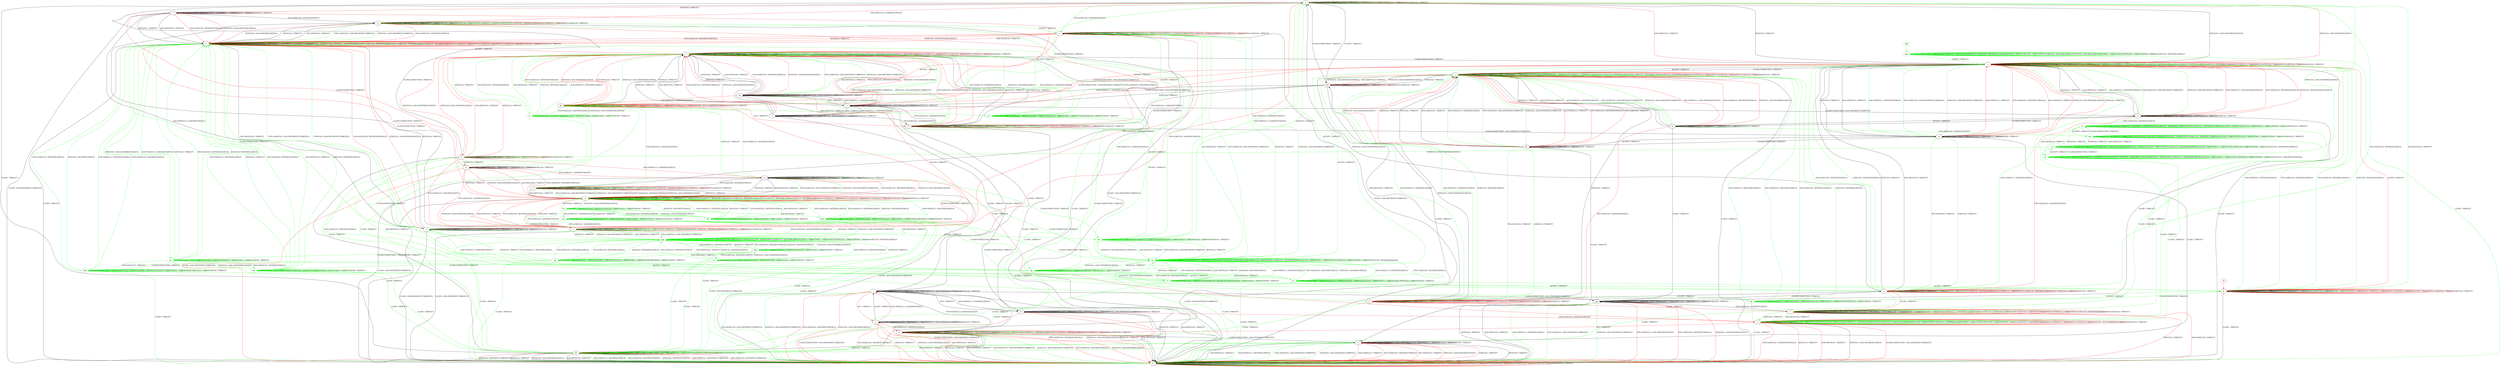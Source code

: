 digraph "" {
	graph ["Incoming time"=0.5383620262145996,
		"Outgoing time"=0.6891639232635498,
		Output="{'States': 64, 'Transitions': 957, 'Filename': '../results/tcp_rerun/TCP_Windows8_Server-TCP_FreeBSD_Server-3.dot'}",
		Reference="{'States': 39, 'Transitions': 495, 'Filename': '../subjects/tcp/TCP_Windows8_Server.dot'}",
		Solver=yices,
		Updated="{'States': 56, 'Transitions': 716, 'Filename': '../subjects/tcp/TCP_FreeBSD_Server.dot'}",
		"f-measure"=0.48575949367088606,
		precision=0.3992197659297789,
		recall=0.6202020202020202
	];
	a -> a	[key=0,
		label="CLOSECONNECTION / TIMEOUT"];
	a -> a	[key=1,
		label="LISTEN / TIMEOUT"];
	a -> a	[key=2,
		label="RCV / TIMEOUT"];
	a -> a	[key=3,
		label="SEND / TIMEOUT"];
	a -> a	[key=4,
		color=green,
		label="SYN(V,V,0) / TIMEOUT"];
	a -> a	[key=5,
		color=red,
		label="SYN+ACK(V,V,0) / TIMEOUT"];
	a -> f	[key=0,
		color=red,
		label="ACK(V,V,0) / TIMEOUT"];
	a -> g	[key=0,
		color=red,
		label="FIN+ACK(V,V,0) / ACK(NEXT,NEXT,0)"];
	a -> n	[key=0,
		color=green,
		label="FIN+ACK(V,V,0) / ACK(NEXT,NEXT,0)"];
	a -> r	[key=0,
		label="RST(V,V,0) / TIMEOUT"];
	a -> r	[key=1,
		color=red,
		label="SYN(V,V,0) / ACK+RST(ZERO,NEXT,0)"];
	a -> r	[key=2,
		color=red,
		label="ACK+RST(V,V,0) / TIMEOUT"];
	a -> x	[key=0,
		color=red,
		label="ACK+PSH(V,V,1) / ACK(NEXT,NEXT,0)"];
	a -> bb	[key=0,
		label="CLOSE / TIMEOUT"];
	a -> dd	[key=0,
		label="ACCEPT / TIMEOUT"];
	a -> ii	[key=0,
		color=green,
		label="SYN+ACK(V,V,0) / RST(NEXT,ZERO,0)"];
	a -> jj	[key=0,
		color=green,
		label="ACK+RST(V,V,0) / TIMEOUT"];
	nn	[color=green];
	a -> nn	[key=0,
		color=green,
		label="ACK+PSH(V,V,1) / ACK(NEXT,NEXT,0)"];
	a -> nn	[key=1,
		color=green,
		label="ACK(V,V,0) / TIMEOUT"];
	b -> b	[key=0,
		label="CLOSECONNECTION / TIMEOUT"];
	b -> b	[key=1,
		label="LISTEN / TIMEOUT"];
	b -> b	[key=2,
		label="RCV / TIMEOUT"];
	b -> b	[key=3,
		label="SEND / TIMEOUT"];
	b -> r	[key=0,
		label="RST(V,V,0) / TIMEOUT"];
	b -> r	[key=1,
		label="ACK+RST(V,V,0) / TIMEOUT"];
	b -> r	[key=2,
		color=green,
		label="ACK+PSH(V,V,1) / RST(NEXT,ZERO,0)"];
	b -> r	[key=3,
		color=green,
		label="SYN+ACK(V,V,0) / ACK+RST(NEXT,CURRENT,0)"];
	b -> r	[key=4,
		color=green,
		label="SYN(V,V,0) / ACK+RST(NEXT,CURRENT,0)"];
	b -> r	[key=5,
		color=red,
		label="ACK+PSH(V,V,1) / TIMEOUT"];
	b -> r	[key=6,
		color=red,
		label="SYN+ACK(V,V,0) / RST(NEXT,FRESH,0)"];
	b -> r	[key=7,
		color=red,
		label="FIN+ACK(V,V,0) / TIMEOUT"];
	b -> r	[key=8,
		color=red,
		label="SYN(V,V,0) / ACK+RST(ZERO,NEXT,0)"];
	b -> r	[key=9,
		color=red,
		label="ACK(V,V,0) / TIMEOUT"];
	b -> y	[key=0,
		label="CLOSE / TIMEOUT"];
	b -> hh	[key=0,
		label="ACCEPT / TIMEOUT"];
	b -> ii	[key=0,
		color=green,
		label="FIN+ACK(V,V,0) / TIMEOUT"];
	b -> ii	[key=1,
		color=green,
		label="ACK(V,V,0) / TIMEOUT"];
	c -> c	[key=0,
		label="ACCEPT / TIMEOUT"];
	c -> c	[key=1,
		label="LISTEN / TIMEOUT"];
	c -> c	[key=2,
		label="CLOSE / TIMEOUT"];
	c -> c	[key=3,
		color=green,
		label="CLOSECONNECTION / TIMEOUT"];
	c -> c	[key=4,
		color=green,
		label="ACK+PSH(V,V,1) / ACK(FRESH,FRESH,0)"];
	c -> c	[key=5,
		color=green,
		label="SYN+ACK(V,V,0) / ACK(FRESH,FRESH,0)"];
	c -> c	[key=6,
		color=green,
		label="RST(V,V,0) / TIMEOUT"];
	c -> c	[key=7,
		color=green,
		label="FIN+ACK(V,V,0) / ACK(FRESH,FRESH,0)"];
	c -> c	[key=8,
		color=green,
		label="RCV / TIMEOUT"];
	c -> c	[key=9,
		color=green,
		label="ACK+RST(V,V,0) / TIMEOUT"];
	c -> c	[key=10,
		color=green,
		label="SEND / TIMEOUT"];
	c -> c	[key=11,
		color=green,
		label="ACK(V,V,0) / ACK(FRESH,FRESH,0)"];
	c -> c	[key=12,
		color=red,
		label="ACK+PSH(V,V,1) / TIMEOUT"];
	c -> c	[key=13,
		color=red,
		label="FIN+ACK(V,V,0) / TIMEOUT"];
	c -> c	[key=14,
		color=red,
		label="SEND / ACK+PSH(NEXT,CURRENT,1)"];
	c -> c	[key=15,
		color=red,
		label="ACK(V,V,0) / TIMEOUT"];
	c -> d	[key=0,
		color=red,
		label="RCV / TIMEOUT"];
	c -> w	[key=0,
		label="SYN(V,V,0) / ACK+RST(ZERO,NEXT,0)"];
	c -> w	[key=1,
		color=red,
		label="CLOSECONNECTION / ACK+RST(NEXT,CURRENT,0)"];
	c -> w	[key=2,
		color=red,
		label="SYN+ACK(V,V,0) / RST(NEXT,FRESH,0)"];
	c -> w	[key=3,
		color=red,
		label="RST(V,V,0) / TIMEOUT"];
	c -> w	[key=4,
		color=red,
		label="ACK+RST(V,V,0) / TIMEOUT"];
	d -> d	[key=0,
		label="ACCEPT / TIMEOUT"];
	d -> d	[key=1,
		label="LISTEN / TIMEOUT"];
	d -> d	[key=2,
		label="RCV / TIMEOUT"];
	d -> d	[key=3,
		label="CLOSE / TIMEOUT"];
	d -> d	[key=4,
		label="SEND / ACK+PSH(NEXT,CURRENT,1)"];
	d -> d	[key=5,
		label="ACK(V,V,0) / TIMEOUT"];
	d -> d	[key=6,
		color=green,
		label="ACK+PSH(V,V,1) / ACK(NEXT,NEXT,0)"];
	d -> d	[key=7,
		color=green,
		label="FIN+ACK(V,V,0) / ACK(NEXT,NEXT,0)"];
	d -> d	[key=8,
		color=red,
		label="ACK+PSH(V,V,1) / TIMEOUT"];
	d -> d	[key=9,
		color=red,
		label="FIN+ACK(V,V,0) / TIMEOUT"];
	d -> w	[key=0,
		label="RST(V,V,0) / TIMEOUT"];
	d -> w	[key=1,
		label="ACK+RST(V,V,0) / TIMEOUT"];
	d -> w	[key=2,
		color=green,
		label="SYN+ACK(V,V,0) / ACK+RST(NEXT,CURRENT,0)"];
	d -> w	[key=3,
		color=green,
		label="SYN(V,V,0) / ACK+RST(NEXT,CURRENT,0)"];
	d -> w	[key=4,
		color=red,
		label="SYN+ACK(V,V,0) / RST(NEXT,FRESH,0)"];
	d -> w	[key=5,
		color=red,
		label="SYN(V,V,0) / ACK+RST(ZERO,NEXT,0)"];
	d -> y	[key=0,
		label="CLOSECONNECTION / ACK+FIN(NEXT,CURRENT,0)"];
	e -> e	[key=0,
		label="ACCEPT / TIMEOUT"];
	e -> e	[key=1,
		label="LISTEN / TIMEOUT"];
	e -> e	[key=2,
		label="RCV / TIMEOUT"];
	e -> e	[key=3,
		label="SEND / TIMEOUT"];
	e -> e	[key=4,
		label="ACK(V,V,0) / TIMEOUT"];
	e -> e	[key=5,
		color=green,
		label="ACK+PSH(V,V,1) / ACK(NEXT,NEXT,0)"];
	e -> e	[key=6,
		color=green,
		label="FIN+ACK(V,V,0) / ACK(NEXT,NEXT,0)"];
	e -> e	[key=7,
		color=red,
		label="ACK+PSH(V,V,1) / TIMEOUT"];
	e -> e	[key=8,
		color=red,
		label="FIN+ACK(V,V,0) / TIMEOUT"];
	e -> g	[key=0,
		label="CLOSECONNECTION / TIMEOUT"];
	e -> q	[key=0,
		color=red,
		label="SYN+ACK(V,V,0) / RST(NEXT,FRESH,0)"];
	e -> q	[key=1,
		color=red,
		label="RST(V,V,0) / TIMEOUT"];
	e -> q	[key=2,
		color=red,
		label="SYN(V,V,0) / ACK+RST(ZERO,NEXT,0)"];
	e -> q	[key=3,
		color=red,
		label="ACK+RST(V,V,0) / TIMEOUT"];
	e -> w	[key=0,
		label="CLOSE / ACK+RST(NEXT,CURRENT,0)"];
	ggg	[color=green];
	e -> ggg	[key=0,
		color=green,
		label="SYN+ACK(V,V,0) / ACK+RST(NEXT,CURRENT,0)"];
	e -> ggg	[key=1,
		color=green,
		label="RST(V,V,0) / TIMEOUT"];
	e -> ggg	[key=2,
		color=green,
		label="SYN(V,V,0) / ACK+RST(NEXT,CURRENT,0)"];
	e -> ggg	[key=3,
		color=green,
		label="ACK+RST(V,V,0) / TIMEOUT"];
	f -> f	[key=0,
		label="CLOSECONNECTION / TIMEOUT"];
	f -> f	[key=1,
		label="LISTEN / TIMEOUT"];
	f -> f	[key=2,
		label="RCV / TIMEOUT"];
	f -> f	[key=3,
		label="SEND / TIMEOUT"];
	f -> f	[key=4,
		label="ACK(V,V,0) / TIMEOUT"];
	f -> g	[key=0,
		label="FIN+ACK(V,V,0) / ACK(NEXT,NEXT,0)"];
	f -> l	[key=0,
		color=red,
		label="ACCEPT / TIMEOUT"];
	f -> v	[key=0,
		label="RST(V,V,0) / TIMEOUT"];
	f -> v	[key=1,
		label="ACK+RST(V,V,0) / TIMEOUT"];
	f -> v	[key=2,
		color=red,
		label="SYN+ACK(V,V,0) / RST(NEXT,FRESH,0)"];
	f -> v	[key=3,
		color=red,
		label="SYN(V,V,0) / ACK+RST(ZERO,NEXT,0)"];
	f -> w	[key=0,
		label="CLOSE / ACK+RST(NEXT,CURRENT,0)"];
	f -> x	[key=0,
		label="ACK+PSH(V,V,1) / ACK(NEXT,NEXT,0)"];
	g -> g	[key=0,
		label="CLOSECONNECTION / TIMEOUT"];
	g -> g	[key=1,
		label="LISTEN / TIMEOUT"];
	g -> g	[key=2,
		label="RCV / TIMEOUT"];
	g -> g	[key=3,
		label="SEND / TIMEOUT"];
	g -> g	[key=4,
		label="ACK(V,V,0) / TIMEOUT"];
	g -> g	[key=5,
		color=green,
		label="ACK+PSH(V,V,1) / ACK(NEXT,NEXT,0)"];
	g -> g	[key=6,
		color=green,
		label="FIN+ACK(V,V,0) / ACK(NEXT,NEXT,0)"];
	g -> g	[key=7,
		color=red,
		label="ACK+PSH(V,V,1) / TIMEOUT"];
	g -> g	[key=8,
		color=red,
		label="FIN+ACK(V,V,0) / TIMEOUT"];
	g -> n	[key=0,
		color=green,
		label="ACCEPT / TIMEOUT"];
	g -> v	[key=0,
		label="RST(V,V,0) / TIMEOUT"];
	g -> v	[key=1,
		label="ACK+RST(V,V,0) / TIMEOUT"];
	g -> v	[key=2,
		color=green,
		label="SYN+ACK(V,V,0) / ACK+RST(NEXT,CURRENT,0)"];
	g -> v	[key=3,
		color=green,
		label="SYN(V,V,0) / ACK+RST(NEXT,CURRENT,0)"];
	g -> v	[key=4,
		color=red,
		label="SYN+ACK(V,V,0) / RST(NEXT,FRESH,0)"];
	g -> v	[key=5,
		color=red,
		label="SYN(V,V,0) / ACK+RST(ZERO,NEXT,0)"];
	g -> w	[key=0,
		label="CLOSE / ACK+RST(NEXT,CURRENT,0)"];
	g -> ff	[key=0,
		color=red,
		label="ACCEPT / TIMEOUT"];
	h -> c	[key=0,
		color=red,
		label="FIN+ACK(V,V,0) / ACK(NEXT,NEXT,0)"];
	h -> h	[key=0,
		label="ACK+PSH(V,V,1) / ACK(NEXT,NEXT,0)"];
	h -> h	[key=1,
		label="ACCEPT / TIMEOUT"];
	h -> h	[key=2,
		label="LISTEN / TIMEOUT"];
	h -> h	[key=3,
		label="CLOSE / TIMEOUT"];
	h -> h	[key=4,
		label="SEND / ACK+PSH(NEXT,CURRENT,1)"];
	h -> h	[key=5,
		label="ACK(V,V,0) / TIMEOUT"];
	h -> i	[key=0,
		label="RCV / TIMEOUT"];
	h -> w	[key=0,
		label="RST(V,V,0) / TIMEOUT"];
	h -> w	[key=1,
		label="ACK+RST(V,V,0) / TIMEOUT"];
	h -> w	[key=2,
		color=red,
		label="CLOSECONNECTION / ACK+RST(NEXT,CURRENT,0)"];
	h -> w	[key=3,
		color=red,
		label="SYN+ACK(V,V,0) / RST(NEXT,FRESH,0)"];
	h -> w	[key=4,
		color=red,
		label="SYN(V,V,0) / ACK+RST(ZERO,NEXT,0)"];
	i -> d	[key=0,
		label="FIN+ACK(V,V,0) / ACK(NEXT,NEXT,0)"];
	i -> h	[key=0,
		label="ACK+PSH(V,V,1) / ACK(NEXT,NEXT,0)"];
	i -> i	[key=0,
		label="ACCEPT / TIMEOUT"];
	i -> i	[key=1,
		label="LISTEN / TIMEOUT"];
	i -> i	[key=2,
		label="CLOSE / TIMEOUT"];
	i -> i	[key=3,
		label="SEND / ACK+PSH(NEXT,CURRENT,1)"];
	i -> i	[key=4,
		label="ACK(V,V,0) / TIMEOUT"];
	i -> w	[key=0,
		label="RST(V,V,0) / TIMEOUT"];
	i -> w	[key=1,
		label="ACK+RST(V,V,0) / TIMEOUT"];
	i -> w	[key=2,
		color=green,
		label="SYN+ACK(V,V,0) / ACK+RST(NEXT,CURRENT,0)"];
	i -> w	[key=3,
		color=green,
		label="SYN(V,V,0) / ACK+RST(NEXT,CURRENT,0)"];
	i -> w	[key=4,
		color=red,
		label="SYN+ACK(V,V,0) / RST(NEXT,FRESH,0)"];
	i -> w	[key=5,
		color=red,
		label="SYN(V,V,0) / ACK+RST(ZERO,NEXT,0)"];
	i -> z	[key=0,
		color=red,
		label="RCV / TIMEOUT"];
	i -> gg	[key=0,
		label="CLOSECONNECTION / ACK+FIN(NEXT,CURRENT,0)"];
	j -> j	[key=0,
		label="RST(V,V,0) / TIMEOUT"];
	j -> j	[key=1,
		label="ACCEPT / TIMEOUT"];
	j -> j	[key=2,
		label="LISTEN / TIMEOUT"];
	j -> j	[key=3,
		label="RCV / TIMEOUT"];
	j -> j	[key=4,
		label="ACK+RST(V,V,0) / TIMEOUT"];
	j -> j	[key=5,
		label="SEND / TIMEOUT"];
	j -> j	[key=6,
		color=green,
		label="ACK+PSH(V,V,1) / RST(ZERO,ZERO,0)"];
	j -> j	[key=7,
		color=green,
		label="SYN+ACK(V,V,0) / RST(ZERO,ZERO,0)"];
	j -> j	[key=8,
		color=green,
		label="FIN+ACK(V,V,0) / RST(ZERO,ZERO,0)"];
	j -> j	[key=9,
		color=green,
		label="ACK(V,V,0) / RST(ZERO,ZERO,0)"];
	j -> j	[key=10,
		color=red,
		label="ACK+PSH(V,V,1) / TIMEOUT"];
	j -> j	[key=11,
		color=red,
		label="SYN+ACK(V,V,0) / TIMEOUT"];
	j -> j	[key=12,
		color=red,
		label="FIN+ACK(V,V,0) / TIMEOUT"];
	j -> j	[key=13,
		color=red,
		label="ACK(V,V,0) / TIMEOUT"];
	j -> r	[key=0,
		label="CLOSECONNECTION / TIMEOUT"];
	j -> w	[key=0,
		label="CLOSE / TIMEOUT"];
	j -> dd	[key=0,
		label="SYN(V,V,0) / ACK+SYN(FRESH,NEXT,0)"];
	k -> e	[key=0,
		color=red,
		label="FIN+ACK(V,V,0) / ACK(NEXT,NEXT,0)"];
	k -> f	[key=0,
		color=red,
		label="CLOSECONNECTION / TIMEOUT"];
	k -> k	[key=0,
		label="ACCEPT / TIMEOUT"];
	k -> k	[key=1,
		label="LISTEN / TIMEOUT"];
	k -> k	[key=2,
		label="RCV / TIMEOUT"];
	k -> k	[key=3,
		label="SEND / TIMEOUT"];
	k -> k	[key=4,
		label="ACK(V,V,0) / TIMEOUT"];
	k -> m	[key=0,
		color=red,
		label="ACK+PSH(V,V,1) / ACK(NEXT,NEXT,0)"];
	k -> q	[key=0,
		color=red,
		label="SYN+ACK(V,V,0) / RST(NEXT,FRESH,0)"];
	k -> q	[key=1,
		color=red,
		label="RST(V,V,0) / TIMEOUT"];
	k -> q	[key=2,
		color=red,
		label="SYN(V,V,0) / ACK+RST(ZERO,NEXT,0)"];
	k -> q	[key=3,
		color=red,
		label="ACK+RST(V,V,0) / TIMEOUT"];
	k -> w	[key=0,
		color=red,
		label="CLOSE / ACK+RST(NEXT,CURRENT,0)"];
	l -> i	[key=0,
		label="CLOSE / TIMEOUT"];
	l -> l	[key=0,
		label="ACCEPT / TIMEOUT"];
	l -> l	[key=1,
		label="LISTEN / TIMEOUT"];
	l -> l	[key=2,
		label="SEND / ACK+PSH(NEXT,CURRENT,1)"];
	l -> l	[key=3,
		label="ACK(V,V,0) / TIMEOUT"];
	l -> t	[key=0,
		label="RCV / TIMEOUT"];
	l -> u	[key=0,
		label="RST(V,V,0) / TIMEOUT"];
	l -> u	[key=1,
		label="ACK+RST(V,V,0) / TIMEOUT"];
	l -> u	[key=2,
		color=red,
		label="SYN+ACK(V,V,0) / RST(NEXT,FRESH,0)"];
	l -> u	[key=3,
		color=red,
		label="SYN(V,V,0) / ACK+RST(ZERO,NEXT,0)"];
	l -> aa	[key=0,
		label="ACK+PSH(V,V,1) / ACK(NEXT,NEXT,0)"];
	l -> cc	[key=0,
		label="CLOSECONNECTION / ACK+FIN(NEXT,CURRENT,0)"];
	l -> ff	[key=0,
		label="FIN+ACK(V,V,0) / ACK(NEXT,NEXT,0)"];
	m -> m	[key=0,
		label="ACK+PSH(V,V,1) / ACK(NEXT,NEXT,0)"];
	m -> m	[key=1,
		label="ACCEPT / TIMEOUT"];
	m -> m	[key=2,
		label="LISTEN / TIMEOUT"];
	m -> m	[key=3,
		label="RCV / TIMEOUT"];
	m -> m	[key=4,
		label="SEND / TIMEOUT"];
	m -> m	[key=5,
		label="ACK(V,V,0) / TIMEOUT"];
	m -> o	[key=0,
		label="FIN+ACK(V,V,0) / ACK(NEXT,NEXT,0)"];
	m -> q	[key=0,
		label="RST(V,V,0) / TIMEOUT"];
	m -> q	[key=1,
		label="ACK+RST(V,V,0) / TIMEOUT"];
	m -> q	[key=2,
		color=green,
		label="SYN+ACK(V,V,0) / ACK+RST(NEXT,CURRENT,0)"];
	m -> q	[key=3,
		color=green,
		label="SYN(V,V,0) / ACK+RST(NEXT,CURRENT,0)"];
	m -> q	[key=4,
		color=red,
		label="SYN+ACK(V,V,0) / RST(NEXT,FRESH,0)"];
	m -> q	[key=5,
		color=red,
		label="SYN(V,V,0) / ACK+RST(ZERO,NEXT,0)"];
	m -> w	[key=0,
		label="CLOSE / ACK+RST(NEXT,CURRENT,0)"];
	m -> x	[key=0,
		color=red,
		label="CLOSECONNECTION / TIMEOUT"];
	m -> nn	[key=0,
		color=green,
		label="CLOSECONNECTION / TIMEOUT"];
	n -> n	[key=0,
		label="CLOSECONNECTION / TIMEOUT"];
	n -> n	[key=1,
		label="LISTEN / TIMEOUT"];
	n -> n	[key=2,
		label="RCV / TIMEOUT"];
	n -> n	[key=3,
		label="SEND / TIMEOUT"];
	n -> n	[key=4,
		label="ACK(V,V,0) / TIMEOUT"];
	n -> n	[key=5,
		color=green,
		label="ACK+PSH(V,V,1) / ACK(NEXT,NEXT,0)"];
	n -> n	[key=6,
		color=green,
		label="FIN+ACK(V,V,0) / ACK(NEXT,NEXT,0)"];
	n -> n	[key=7,
		color=red,
		label="ACK+PSH(V,V,1) / TIMEOUT"];
	n -> n	[key=8,
		color=red,
		label="FIN+ACK(V,V,0) / TIMEOUT"];
	n -> v	[key=0,
		color=red,
		label="SYN+ACK(V,V,0) / RST(NEXT,FRESH,0)"];
	n -> v	[key=1,
		color=red,
		label="RST(V,V,0) / TIMEOUT"];
	n -> v	[key=2,
		color=red,
		label="SYN(V,V,0) / ACK+RST(ZERO,NEXT,0)"];
	n -> v	[key=3,
		color=red,
		label="ACK+RST(V,V,0) / TIMEOUT"];
	n -> w	[key=0,
		label="CLOSE / ACK+RST(NEXT,CURRENT,0)"];
	n -> ff	[key=0,
		color=green,
		label="ACCEPT / TIMEOUT"];
	n -> kk	[key=0,
		color=red,
		label="ACCEPT / TIMEOUT"];
	oo	[color=green];
	n -> oo	[key=0,
		color=green,
		label="SYN+ACK(V,V,0) / ACK+RST(NEXT,CURRENT,0)"];
	n -> oo	[key=1,
		color=green,
		label="RST(V,V,0) / TIMEOUT"];
	n -> oo	[key=2,
		color=green,
		label="SYN(V,V,0) / ACK+RST(NEXT,CURRENT,0)"];
	n -> oo	[key=3,
		color=green,
		label="ACK+RST(V,V,0) / TIMEOUT"];
	o -> n	[key=0,
		label="CLOSECONNECTION / TIMEOUT"];
	o -> o	[key=0,
		label="ACCEPT / TIMEOUT"];
	o -> o	[key=1,
		label="LISTEN / TIMEOUT"];
	o -> o	[key=2,
		label="RCV / TIMEOUT"];
	o -> o	[key=3,
		label="SEND / TIMEOUT"];
	o -> o	[key=4,
		label="ACK(V,V,0) / TIMEOUT"];
	o -> o	[key=5,
		color=green,
		label="ACK+PSH(V,V,1) / ACK(NEXT,NEXT,0)"];
	o -> o	[key=6,
		color=green,
		label="FIN+ACK(V,V,0) / ACK(NEXT,NEXT,0)"];
	o -> o	[key=7,
		color=red,
		label="ACK+PSH(V,V,1) / TIMEOUT"];
	o -> o	[key=8,
		color=red,
		label="FIN+ACK(V,V,0) / TIMEOUT"];
	o -> q	[key=0,
		label="RST(V,V,0) / TIMEOUT"];
	o -> q	[key=1,
		label="ACK+RST(V,V,0) / TIMEOUT"];
	o -> q	[key=2,
		color=green,
		label="SYN+ACK(V,V,0) / ACK+RST(NEXT,CURRENT,0)"];
	o -> q	[key=3,
		color=green,
		label="SYN(V,V,0) / ACK+RST(NEXT,CURRENT,0)"];
	o -> q	[key=4,
		color=red,
		label="SYN+ACK(V,V,0) / RST(NEXT,FRESH,0)"];
	o -> q	[key=5,
		color=red,
		label="SYN(V,V,0) / ACK+RST(ZERO,NEXT,0)"];
	o -> w	[key=0,
		label="CLOSE / ACK+RST(NEXT,CURRENT,0)"];
	p -> j	[key=0,
		label="RST(V,V,0) / TIMEOUT"];
	p -> j	[key=1,
		label="ACK+RST(V,V,0) / TIMEOUT"];
	p -> j	[key=2,
		color=green,
		label="ACK+PSH(V,V,1) / RST(NEXT,ZERO,0)"];
	p -> j	[key=3,
		color=green,
		label="FIN+ACK(V,V,0) / RST(NEXT,ZERO,0)"];
	p -> j	[key=4,
		color=green,
		label="ACK(V,V,0) / RST(NEXT,ZERO,0)"];
	p -> p	[key=0,
		label="ACCEPT / TIMEOUT"];
	p -> p	[key=1,
		label="LISTEN / TIMEOUT"];
	p -> p	[key=2,
		label="RCV / TIMEOUT"];
	p -> p	[key=3,
		label="SEND / TIMEOUT"];
	p -> p	[key=4,
		color=green,
		label="SYN+ACK(V,V,0) / RST(NEXT,ZERO,0)"];
	p -> p	[key=5,
		color=red,
		label="ACK+PSH(V,V,1) / TIMEOUT"];
	p -> p	[key=6,
		color=red,
		label="SYN+ACK(V,V,0) / RST(NEXT,FRESH,0)"];
	p -> p	[key=7,
		color=red,
		label="FIN+ACK(V,V,0) / TIMEOUT"];
	p -> p	[key=8,
		color=red,
		label="ACK(V,V,0) / TIMEOUT"];
	p -> s	[key=0,
		color=red,
		label="CLOSE / TIMEOUT"];
	p -> bb	[key=0,
		color=green,
		label="CLOSE / TIMEOUT"];
	p -> dd	[key=0,
		label="SYN(V,V,0) / ACK+SYN(FRESH,NEXT,0)"];
	p -> ii	[key=0,
		label="CLOSECONNECTION / TIMEOUT"];
	q -> q	[key=0,
		label="RST(V,V,0) / TIMEOUT"];
	q -> q	[key=1,
		label="ACCEPT / TIMEOUT"];
	q -> q	[key=2,
		label="LISTEN / TIMEOUT"];
	q -> q	[key=3,
		label="RCV / TIMEOUT"];
	q -> q	[key=4,
		label="ACK+RST(V,V,0) / TIMEOUT"];
	q -> q	[key=5,
		label="SEND / TIMEOUT"];
	q -> q	[key=6,
		color=green,
		label="ACK+PSH(V,V,1) / RST(ZERO,ZERO,0)"];
	q -> q	[key=7,
		color=green,
		label="SYN+ACK(V,V,0) / RST(ZERO,ZERO,0)"];
	q -> q	[key=8,
		color=green,
		label="FIN+ACK(V,V,0) / RST(ZERO,ZERO,0)"];
	q -> q	[key=9,
		color=green,
		label="ACK(V,V,0) / RST(ZERO,ZERO,0)"];
	q -> q	[key=10,
		color=red,
		label="ACK+PSH(V,V,1) / TIMEOUT"];
	q -> q	[key=11,
		color=red,
		label="SYN+ACK(V,V,0) / TIMEOUT"];
	q -> q	[key=12,
		color=red,
		label="FIN+ACK(V,V,0) / TIMEOUT"];
	q -> q	[key=13,
		color=red,
		label="SYN(V,V,0) / TIMEOUT"];
	q -> q	[key=14,
		color=red,
		label="ACK(V,V,0) / TIMEOUT"];
	q -> v	[key=0,
		color=red,
		label="CLOSECONNECTION / TIMEOUT"];
	q -> w	[key=0,
		label="CLOSE / TIMEOUT"];
	q -> oo	[key=0,
		color=green,
		label="CLOSECONNECTION / TIMEOUT"];
	ccc	[color=green];
	q -> ccc	[key=0,
		color=green,
		label="SYN(V,V,0) / ACK+SYN(FRESH,NEXT,0)"];
	r -> a	[key=0,
		label="SYN(V,V,0) / ACK+SYN(FRESH,NEXT,0)"];
	r -> j	[key=0,
		label="ACCEPT / TIMEOUT"];
	r -> r	[key=0,
		label="CLOSECONNECTION / TIMEOUT"];
	r -> r	[key=1,
		label="RST(V,V,0) / TIMEOUT"];
	r -> r	[key=2,
		label="LISTEN / TIMEOUT"];
	r -> r	[key=3,
		label="RCV / TIMEOUT"];
	r -> r	[key=4,
		label="ACK+RST(V,V,0) / TIMEOUT"];
	r -> r	[key=5,
		label="SEND / TIMEOUT"];
	r -> r	[key=6,
		color=green,
		label="ACK+PSH(V,V,1) / RST(ZERO,ZERO,0)"];
	r -> r	[key=7,
		color=green,
		label="SYN+ACK(V,V,0) / RST(ZERO,ZERO,0)"];
	r -> r	[key=8,
		color=green,
		label="FIN+ACK(V,V,0) / RST(ZERO,ZERO,0)"];
	r -> r	[key=9,
		color=green,
		label="ACK(V,V,0) / RST(ZERO,ZERO,0)"];
	r -> r	[key=10,
		color=red,
		label="ACK+PSH(V,V,1) / TIMEOUT"];
	r -> r	[key=11,
		color=red,
		label="SYN+ACK(V,V,0) / TIMEOUT"];
	r -> r	[key=12,
		color=red,
		label="FIN+ACK(V,V,0) / TIMEOUT"];
	r -> r	[key=13,
		color=red,
		label="ACK(V,V,0) / TIMEOUT"];
	r -> w	[key=0,
		label="CLOSE / TIMEOUT"];
	s -> c	[key=0,
		color=green,
		label="RST(V,V,0) / TIMEOUT"];
	s -> c	[key=1,
		color=green,
		label="ACK+RST(V,V,0) / TIMEOUT"];
	s -> s	[key=0,
		label="CLOSECONNECTION / TIMEOUT"];
	s -> s	[key=1,
		label="ACCEPT / TIMEOUT"];
	s -> s	[key=2,
		label="LISTEN / TIMEOUT"];
	s -> s	[key=3,
		label="SYN(V,V,0) / TIMEOUT"];
	s -> s	[key=4,
		label="RCV / TIMEOUT"];
	s -> s	[key=5,
		label="CLOSE / TIMEOUT"];
	s -> s	[key=6,
		label="SEND / TIMEOUT"];
	s -> s	[key=7,
		label="ACK(V,V,0) / TIMEOUT"];
	s -> s	[key=8,
		color=green,
		label="ACK+PSH(V,V,1) / ACK(NEXT,CURRENT,0)"];
	s -> s	[key=9,
		color=green,
		label="SYN+ACK(V,V,0) / ACK(NEXT,CURRENT,0)"];
	s -> s	[key=10,
		color=green,
		label="FIN+ACK(V,V,0) / ACK(NEXT,CURRENT,0)"];
	s -> s	[key=11,
		color=red,
		label="ACK+PSH(V,V,1) / TIMEOUT"];
	s -> s	[key=12,
		color=red,
		label="SYN+ACK(V,V,0) / RST(NEXT,FRESH,0)"];
	s -> s	[key=13,
		color=red,
		label="FIN+ACK(V,V,0) / TIMEOUT"];
	s -> w	[key=0,
		color=red,
		label="RST(V,V,0) / TIMEOUT"];
	s -> w	[key=1,
		color=red,
		label="ACK+RST(V,V,0) / TIMEOUT"];
	t -> i	[key=0,
		label="CLOSE / TIMEOUT"];
	t -> l	[key=0,
		label="ACK+PSH(V,V,1) / ACK(NEXT,NEXT,0)"];
	t -> r	[key=0,
		color=red,
		label="CLOSECONNECTION / ACK+RST(NEXT,CURRENT,0)"];
	t -> t	[key=0,
		label="ACCEPT / TIMEOUT"];
	t -> t	[key=1,
		label="LISTEN / TIMEOUT"];
	t -> t	[key=2,
		label="RCV / TIMEOUT"];
	t -> t	[key=3,
		label="SEND / ACK+PSH(NEXT,CURRENT,1)"];
	t -> t	[key=4,
		label="ACK(V,V,0) / TIMEOUT"];
	t -> u	[key=0,
		label="RST(V,V,0) / TIMEOUT"];
	t -> u	[key=1,
		label="ACK+RST(V,V,0) / TIMEOUT"];
	t -> u	[key=2,
		color=red,
		label="SYN+ACK(V,V,0) / RST(NEXT,FRESH,0)"];
	t -> u	[key=3,
		color=red,
		label="SYN(V,V,0) / ACK+RST(ZERO,NEXT,0)"];
	t -> ff	[key=0,
		label="FIN+ACK(V,V,0) / ACK(NEXT,NEXT,0)"];
	u -> r	[key=0,
		label="CLOSECONNECTION / TIMEOUT"];
	u -> u	[key=0,
		label="RST(V,V,0) / TIMEOUT"];
	u -> u	[key=1,
		label="ACCEPT / TIMEOUT"];
	u -> u	[key=2,
		label="LISTEN / TIMEOUT"];
	u -> u	[key=3,
		label="RCV / TIMEOUT"];
	u -> u	[key=4,
		label="ACK+RST(V,V,0) / TIMEOUT"];
	u -> u	[key=5,
		label="SEND / TIMEOUT"];
	u -> u	[key=6,
		color=green,
		label="ACK+PSH(V,V,1) / RST(ZERO,ZERO,0)"];
	u -> u	[key=7,
		color=green,
		label="SYN+ACK(V,V,0) / RST(ZERO,ZERO,0)"];
	u -> u	[key=8,
		color=green,
		label="FIN+ACK(V,V,0) / RST(ZERO,ZERO,0)"];
	u -> u	[key=9,
		color=green,
		label="ACK(V,V,0) / RST(ZERO,ZERO,0)"];
	u -> u	[key=10,
		color=red,
		label="ACK+PSH(V,V,1) / TIMEOUT"];
	u -> u	[key=11,
		color=red,
		label="SYN+ACK(V,V,0) / TIMEOUT"];
	u -> u	[key=12,
		color=red,
		label="FIN+ACK(V,V,0) / TIMEOUT"];
	u -> u	[key=13,
		color=red,
		label="ACK(V,V,0) / TIMEOUT"];
	u -> w	[key=0,
		label="CLOSE / TIMEOUT"];
	u -> kk	[key=0,
		color=green,
		label="SYN(V,V,0) / ACK+SYN(FRESH,NEXT,0)"];
	u -> ll	[key=0,
		color=red,
		label="SYN(V,V,0) / ACK+SYN(FRESH,NEXT,0)"];
	v -> u	[key=0,
		color=red,
		label="ACCEPT / TIMEOUT"];
	v -> v	[key=0,
		label="CLOSECONNECTION / TIMEOUT"];
	v -> v	[key=1,
		label="RST(V,V,0) / TIMEOUT"];
	v -> v	[key=2,
		label="LISTEN / TIMEOUT"];
	v -> v	[key=3,
		label="RCV / TIMEOUT"];
	v -> v	[key=4,
		label="ACK+RST(V,V,0) / TIMEOUT"];
	v -> v	[key=5,
		label="SEND / TIMEOUT"];
	v -> v	[key=6,
		color=green,
		label="ACK+PSH(V,V,1) / RST(ZERO,ZERO,0)"];
	v -> v	[key=7,
		color=green,
		label="SYN+ACK(V,V,0) / RST(ZERO,ZERO,0)"];
	v -> v	[key=8,
		color=green,
		label="FIN+ACK(V,V,0) / RST(ZERO,ZERO,0)"];
	v -> v	[key=9,
		color=green,
		label="ACK(V,V,0) / RST(ZERO,ZERO,0)"];
	v -> v	[key=10,
		color=red,
		label="ACK+PSH(V,V,1) / TIMEOUT"];
	v -> v	[key=11,
		color=red,
		label="SYN+ACK(V,V,0) / TIMEOUT"];
	v -> v	[key=12,
		color=red,
		label="FIN+ACK(V,V,0) / TIMEOUT"];
	v -> v	[key=13,
		color=red,
		label="SYN(V,V,0) / TIMEOUT"];
	v -> v	[key=14,
		color=red,
		label="ACK(V,V,0) / TIMEOUT"];
	v -> w	[key=0,
		label="CLOSE / TIMEOUT"];
	v -> oo	[key=0,
		color=green,
		label="ACCEPT / TIMEOUT"];
	yy	[color=green];
	v -> yy	[key=0,
		color=green,
		label="SYN(V,V,0) / ACK+SYN(FRESH,NEXT,0)"];
	w -> w	[key=0,
		label="CLOSECONNECTION / TIMEOUT"];
	w -> w	[key=1,
		label="RST(V,V,0) / TIMEOUT"];
	w -> w	[key=2,
		label="ACCEPT / TIMEOUT"];
	w -> w	[key=3,
		label="LISTEN / TIMEOUT"];
	w -> w	[key=4,
		label="RCV / TIMEOUT"];
	w -> w	[key=5,
		label="ACK+RST(V,V,0) / TIMEOUT"];
	w -> w	[key=6,
		label="CLOSE / TIMEOUT"];
	w -> w	[key=7,
		label="SEND / TIMEOUT"];
	w -> w	[key=8,
		color=green,
		label="ACK+PSH(V,V,1) / RST(ZERO,ZERO,0)"];
	w -> w	[key=9,
		color=green,
		label="SYN+ACK(V,V,0) / RST(ZERO,ZERO,0)"];
	w -> w	[key=10,
		color=green,
		label="FIN+ACK(V,V,0) / RST(ZERO,ZERO,0)"];
	w -> w	[key=11,
		color=green,
		label="SYN(V,V,0) / ACK+RST(ZERO,NEXT,0)"];
	w -> w	[key=12,
		color=green,
		label="ACK(V,V,0) / RST(ZERO,ZERO,0)"];
	w -> w	[key=13,
		color=red,
		label="ACK+PSH(V,V,1) / TIMEOUT"];
	w -> w	[key=14,
		color=red,
		label="SYN+ACK(V,V,0) / TIMEOUT"];
	w -> w	[key=15,
		color=red,
		label="FIN+ACK(V,V,0) / TIMEOUT"];
	w -> w	[key=16,
		color=red,
		label="SYN(V,V,0) / TIMEOUT"];
	w -> w	[key=17,
		color=red,
		label="ACK(V,V,0) / TIMEOUT"];
	x -> n	[key=0,
		color=red,
		label="FIN+ACK(V,V,0) / ACK(NEXT,NEXT,0)"];
	x -> v	[key=0,
		label="RST(V,V,0) / TIMEOUT"];
	x -> v	[key=1,
		label="ACK+RST(V,V,0) / TIMEOUT"];
	x -> v	[key=2,
		color=green,
		label="SYN+ACK(V,V,0) / ACK+RST(NEXT,CURRENT,0)"];
	x -> v	[key=3,
		color=green,
		label="SYN(V,V,0) / ACK+RST(NEXT,CURRENT,0)"];
	x -> v	[key=4,
		color=red,
		label="SYN+ACK(V,V,0) / RST(NEXT,FRESH,0)"];
	x -> v	[key=5,
		color=red,
		label="SYN(V,V,0) / ACK+RST(ZERO,NEXT,0)"];
	x -> w	[key=0,
		label="CLOSE / ACK+RST(NEXT,CURRENT,0)"];
	x -> x	[key=0,
		label="CLOSECONNECTION / TIMEOUT"];
	x -> x	[key=1,
		label="ACK+PSH(V,V,1) / ACK(NEXT,NEXT,0)"];
	x -> x	[key=2,
		label="LISTEN / TIMEOUT"];
	x -> x	[key=3,
		label="RCV / TIMEOUT"];
	x -> x	[key=4,
		label="SEND / TIMEOUT"];
	x -> x	[key=5,
		label="ACK(V,V,0) / TIMEOUT"];
	x -> aa	[key=0,
		color=red,
		label="ACCEPT / TIMEOUT"];
	x -> nn	[key=0,
		color=green,
		label="ACCEPT / TIMEOUT"];
	y -> w	[key=0,
		label="RST(V,V,0) / TIMEOUT"];
	y -> w	[key=1,
		label="ACK+RST(V,V,0) / TIMEOUT"];
	y -> w	[key=2,
		color=green,
		label="ACK+PSH(V,V,1) / RST(NEXT,ZERO,0)"];
	y -> w	[key=3,
		color=green,
		label="SYN+ACK(V,V,0) / ACK+RST(NEXT,CURRENT,0)"];
	y -> w	[key=4,
		color=green,
		label="SYN(V,V,0) / ACK+RST(NEXT,CURRENT,0)"];
	y -> w	[key=5,
		color=red,
		label="ACK+PSH(V,V,1) / TIMEOUT"];
	y -> w	[key=6,
		color=red,
		label="SYN+ACK(V,V,0) / RST(NEXT,FRESH,0)"];
	y -> w	[key=7,
		color=red,
		label="FIN+ACK(V,V,0) / TIMEOUT"];
	y -> w	[key=8,
		color=red,
		label="SYN(V,V,0) / ACK+RST(ZERO,NEXT,0)"];
	y -> w	[key=9,
		color=red,
		label="ACK(V,V,0) / TIMEOUT"];
	y -> y	[key=0,
		label="CLOSECONNECTION / TIMEOUT"];
	y -> y	[key=1,
		label="ACCEPT / TIMEOUT"];
	y -> y	[key=2,
		label="LISTEN / TIMEOUT"];
	y -> y	[key=3,
		label="RCV / TIMEOUT"];
	y -> y	[key=4,
		label="CLOSE / TIMEOUT"];
	y -> y	[key=5,
		label="SEND / TIMEOUT"];
	y -> bb	[key=0,
		color=green,
		label="FIN+ACK(V,V,0) / TIMEOUT"];
	y -> bb	[key=1,
		color=green,
		label="ACK(V,V,0) / TIMEOUT"];
	z -> d	[key=0,
		color=red,
		label="FIN+ACK(V,V,0) / ACK(NEXT,NEXT,0)"];
	z -> i	[key=0,
		label="CLOSE / TIMEOUT"];
	z -> i	[key=1,
		color=red,
		label="ACK+PSH(V,V,1) / ACK(NEXT,NEXT,0)"];
	z -> w	[key=0,
		color=red,
		label="CLOSECONNECTION / ACK+RST(NEXT,CURRENT,0)"];
	z -> w	[key=1,
		color=red,
		label="SYN+ACK(V,V,0) / RST(NEXT,FRESH,0)"];
	z -> w	[key=2,
		color=red,
		label="RST(V,V,0) / TIMEOUT"];
	z -> w	[key=3,
		color=red,
		label="SYN(V,V,0) / ACK+RST(ZERO,NEXT,0)"];
	z -> w	[key=4,
		color=red,
		label="ACK+RST(V,V,0) / TIMEOUT"];
	z -> z	[key=0,
		label="ACCEPT / TIMEOUT"];
	z -> z	[key=1,
		label="LISTEN / TIMEOUT"];
	z -> z	[key=2,
		label="RCV / TIMEOUT"];
	z -> z	[key=3,
		label="SEND / ACK+PSH(NEXT,CURRENT,1)"];
	z -> z	[key=4,
		label="ACK(V,V,0) / TIMEOUT"];
	aa -> h	[key=0,
		label="CLOSE / TIMEOUT"];
	aa -> l	[key=0,
		label="RCV / TIMEOUT"];
	aa -> r	[key=0,
		color=red,
		label="CLOSECONNECTION / ACK+RST(NEXT,CURRENT,0)"];
	aa -> u	[key=0,
		label="RST(V,V,0) / TIMEOUT"];
	aa -> u	[key=1,
		label="ACK+RST(V,V,0) / TIMEOUT"];
	aa -> u	[key=2,
		color=green,
		label="SYN+ACK(V,V,0) / ACK+RST(NEXT,CURRENT,0)"];
	aa -> u	[key=3,
		color=green,
		label="SYN(V,V,0) / ACK+RST(NEXT,CURRENT,0)"];
	aa -> u	[key=4,
		color=red,
		label="SYN+ACK(V,V,0) / RST(NEXT,FRESH,0)"];
	aa -> u	[key=5,
		color=red,
		label="SYN(V,V,0) / ACK+RST(ZERO,NEXT,0)"];
	aa -> aa	[key=0,
		label="ACK+PSH(V,V,1) / ACK(NEXT,NEXT,0)"];
	aa -> aa	[key=1,
		label="ACCEPT / TIMEOUT"];
	aa -> aa	[key=2,
		label="LISTEN / TIMEOUT"];
	aa -> aa	[key=3,
		label="SEND / ACK+PSH(NEXT,CURRENT,1)"];
	aa -> aa	[key=4,
		label="ACK(V,V,0) / TIMEOUT"];
	aa -> kk	[key=0,
		color=red,
		label="FIN+ACK(V,V,0) / ACK(NEXT,NEXT,0)"];
	bb -> w	[key=0,
		label="RST(V,V,0) / TIMEOUT"];
	bb -> w	[key=1,
		label="SYN(V,V,0) / ACK+RST(ZERO,NEXT,0)"];
	bb -> w	[key=2,
		label="ACK+RST(V,V,0) / TIMEOUT"];
	bb -> w	[key=3,
		color=green,
		label="ACK+PSH(V,V,1) / RST(NEXT,ZERO,0)"];
	bb -> w	[key=4,
		color=green,
		label="FIN+ACK(V,V,0) / RST(NEXT,ZERO,0)"];
	bb -> w	[key=5,
		color=green,
		label="ACK(V,V,0) / RST(NEXT,ZERO,0)"];
	bb -> w	[key=6,
		color=red,
		label="ACK+PSH(V,V,1) / RST(NEXT,CURRENT,0)"];
	bb -> w	[key=7,
		color=red,
		label="FIN+ACK(V,V,0) / RST(NEXT,CURRENT,0)"];
	bb -> w	[key=8,
		color=red,
		label="ACK(V,V,0) / RST(NEXT,CURRENT,0)"];
	bb -> bb	[key=0,
		label="CLOSECONNECTION / TIMEOUT"];
	bb -> bb	[key=1,
		label="ACCEPT / TIMEOUT"];
	bb -> bb	[key=2,
		label="LISTEN / TIMEOUT"];
	bb -> bb	[key=3,
		label="RCV / TIMEOUT"];
	bb -> bb	[key=4,
		label="CLOSE / TIMEOUT"];
	bb -> bb	[key=5,
		label="SEND / TIMEOUT"];
	bb -> bb	[key=6,
		color=green,
		label="SYN+ACK(V,V,0) / RST(NEXT,ZERO,0)"];
	bb -> bb	[key=7,
		color=red,
		label="SYN+ACK(V,V,0) / TIMEOUT"];
	cc -> r	[key=0,
		label="RST(V,V,0) / TIMEOUT"];
	cc -> r	[key=1,
		label="ACK+RST(V,V,0) / TIMEOUT"];
	cc -> r	[key=2,
		color=green,
		label="ACK+PSH(V,V,1) / RST(NEXT,ZERO,0)"];
	cc -> r	[key=3,
		color=green,
		label="SYN+ACK(V,V,0) / ACK+RST(NEXT,CURRENT,0)"];
	cc -> r	[key=4,
		color=green,
		label="SYN(V,V,0) / ACK+RST(NEXT,CURRENT,0)"];
	cc -> r	[key=5,
		color=red,
		label="ACK+PSH(V,V,1) / ACK+RST(NEXT,NEXT,0)"];
	cc -> r	[key=6,
		color=red,
		label="SYN+ACK(V,V,0) / RST(NEXT,FRESH,0)"];
	cc -> r	[key=7,
		color=red,
		label="SYN(V,V,0) / ACK+RST(ZERO,NEXT,0)"];
	cc -> cc	[key=0,
		label="CLOSECONNECTION / TIMEOUT"];
	cc -> cc	[key=1,
		label="LISTEN / TIMEOUT"];
	cc -> cc	[key=2,
		label="RCV / TIMEOUT"];
	cc -> cc	[key=3,
		label="SEND / TIMEOUT"];
	cc -> cc	[key=4,
		label="ACK(V,V,0) / TIMEOUT"];
	cc -> ee	[key=0,
		label="ACCEPT / TIMEOUT"];
	cc -> gg	[key=0,
		label="CLOSE / TIMEOUT"];
	cc -> ii	[key=0,
		color=red,
		label="FIN+ACK(V,V,0) / ACK(NEXT,NEXT,0)"];
	tt	[color=green];
	cc -> tt	[key=0,
		color=green,
		label="FIN+ACK(V,V,0) / ACK(NEXT,NEXT,0)"];
	dd -> a	[key=0,
		label="CLOSECONNECTION / TIMEOUT"];
	dd -> j	[key=0,
		label="RST(V,V,0) / TIMEOUT"];
	dd -> j	[key=1,
		color=red,
		label="SYN(V,V,0) / ACK+RST(ZERO,NEXT,0)"];
	dd -> j	[key=2,
		color=red,
		label="ACK+RST(V,V,0) / TIMEOUT"];
	dd -> l	[key=0,
		label="ACK(V,V,0) / TIMEOUT"];
	dd -> aa	[key=0,
		label="ACK+PSH(V,V,1) / ACK(NEXT,NEXT,0)"];
	dd -> bb	[key=0,
		label="CLOSE / TIMEOUT"];
	dd -> dd	[key=0,
		label="ACCEPT / TIMEOUT"];
	dd -> dd	[key=1,
		label="LISTEN / TIMEOUT"];
	dd -> dd	[key=2,
		label="RCV / TIMEOUT"];
	dd -> dd	[key=3,
		label="SEND / TIMEOUT"];
	dd -> dd	[key=4,
		color=red,
		label="SYN+ACK(V,V,0) / TIMEOUT"];
	dd -> ff	[key=0,
		label="FIN+ACK(V,V,0) / ACK(NEXT,NEXT,0)"];
	ee -> j	[key=0,
		label="RST(V,V,0) / TIMEOUT"];
	ee -> j	[key=1,
		label="ACK+RST(V,V,0) / TIMEOUT"];
	ee -> j	[key=2,
		color=green,
		label="ACK+PSH(V,V,1) / RST(NEXT,ZERO,0)"];
	ee -> j	[key=3,
		color=green,
		label="SYN+ACK(V,V,0) / ACK+RST(NEXT,CURRENT,0)"];
	ee -> j	[key=4,
		color=green,
		label="SYN(V,V,0) / ACK+RST(NEXT,CURRENT,0)"];
	ee -> j	[key=5,
		color=red,
		label="ACK+PSH(V,V,1) / ACK+RST(NEXT,NEXT,0)"];
	ee -> j	[key=6,
		color=red,
		label="SYN+ACK(V,V,0) / RST(NEXT,FRESH,0)"];
	ee -> j	[key=7,
		color=red,
		label="SYN(V,V,0) / ACK+RST(ZERO,NEXT,0)"];
	ee -> p	[key=0,
		color=red,
		label="FIN+ACK(V,V,0) / ACK(NEXT,NEXT,0)"];
	ee -> cc	[key=0,
		label="CLOSECONNECTION / TIMEOUT"];
	ee -> ee	[key=0,
		label="ACCEPT / TIMEOUT"];
	ee -> ee	[key=1,
		label="LISTEN / TIMEOUT"];
	ee -> ee	[key=2,
		label="RCV / TIMEOUT"];
	ee -> ee	[key=3,
		label="SEND / TIMEOUT"];
	ee -> ee	[key=4,
		label="ACK(V,V,0) / TIMEOUT"];
	ee -> gg	[key=0,
		label="CLOSE / TIMEOUT"];
	ww	[color=green];
	ee -> ww	[key=0,
		color=green,
		label="FIN+ACK(V,V,0) / ACK(NEXT,NEXT,0)"];
	ff -> b	[key=0,
		label="CLOSECONNECTION / ACK+FIN(NEXT,CURRENT,0)"];
	ff -> d	[key=0,
		label="CLOSE / TIMEOUT"];
	ff -> u	[key=0,
		label="RST(V,V,0) / TIMEOUT"];
	ff -> u	[key=1,
		label="ACK+RST(V,V,0) / TIMEOUT"];
	ff -> u	[key=2,
		color=green,
		label="SYN+ACK(V,V,0) / ACK+RST(NEXT,CURRENT,0)"];
	ff -> u	[key=3,
		color=green,
		label="SYN(V,V,0) / ACK+RST(NEXT,CURRENT,0)"];
	ff -> u	[key=4,
		color=red,
		label="SYN+ACK(V,V,0) / RST(NEXT,FRESH,0)"];
	ff -> u	[key=5,
		color=red,
		label="SYN(V,V,0) / ACK+RST(ZERO,NEXT,0)"];
	ff -> ff	[key=0,
		label="ACCEPT / TIMEOUT"];
	ff -> ff	[key=1,
		label="LISTEN / TIMEOUT"];
	ff -> ff	[key=2,
		label="RCV / TIMEOUT"];
	ff -> ff	[key=3,
		label="SEND / ACK+PSH(NEXT,CURRENT,1)"];
	ff -> ff	[key=4,
		label="ACK(V,V,0) / TIMEOUT"];
	ff -> ff	[key=5,
		color=green,
		label="ACK+PSH(V,V,1) / ACK(NEXT,NEXT,0)"];
	ff -> ff	[key=6,
		color=green,
		label="FIN+ACK(V,V,0) / ACK(NEXT,NEXT,0)"];
	ff -> ff	[key=7,
		color=red,
		label="ACK+PSH(V,V,1) / TIMEOUT"];
	ff -> ff	[key=8,
		color=red,
		label="FIN+ACK(V,V,0) / TIMEOUT"];
	gg -> s	[key=0,
		label="FIN+ACK(V,V,0) / ACK(NEXT,NEXT,0)"];
	gg -> w	[key=0,
		label="RST(V,V,0) / TIMEOUT"];
	gg -> w	[key=1,
		label="ACK+RST(V,V,0) / TIMEOUT"];
	gg -> w	[key=2,
		color=green,
		label="ACK+PSH(V,V,1) / RST(NEXT,ZERO,0)"];
	gg -> w	[key=3,
		color=green,
		label="SYN+ACK(V,V,0) / ACK+RST(NEXT,CURRENT,0)"];
	gg -> w	[key=4,
		color=green,
		label="SYN(V,V,0) / ACK+RST(NEXT,CURRENT,0)"];
	gg -> w	[key=5,
		color=red,
		label="ACK+PSH(V,V,1) / ACK+RST(NEXT,NEXT,0)"];
	gg -> w	[key=6,
		color=red,
		label="SYN+ACK(V,V,0) / RST(NEXT,FRESH,0)"];
	gg -> w	[key=7,
		color=red,
		label="SYN(V,V,0) / ACK+RST(ZERO,NEXT,0)"];
	gg -> gg	[key=0,
		label="CLOSECONNECTION / TIMEOUT"];
	gg -> gg	[key=1,
		label="ACCEPT / TIMEOUT"];
	gg -> gg	[key=2,
		label="LISTEN / TIMEOUT"];
	gg -> gg	[key=3,
		label="RCV / TIMEOUT"];
	gg -> gg	[key=4,
		label="CLOSE / TIMEOUT"];
	gg -> gg	[key=5,
		label="SEND / TIMEOUT"];
	gg -> gg	[key=6,
		label="ACK(V,V,0) / TIMEOUT"];
	hh -> b	[key=0,
		label="CLOSECONNECTION / TIMEOUT"];
	hh -> j	[key=0,
		label="RST(V,V,0) / TIMEOUT"];
	hh -> j	[key=1,
		label="ACK+RST(V,V,0) / TIMEOUT"];
	hh -> j	[key=2,
		color=green,
		label="ACK+PSH(V,V,1) / RST(NEXT,ZERO,0)"];
	hh -> j	[key=3,
		color=green,
		label="SYN+ACK(V,V,0) / ACK+RST(NEXT,CURRENT,0)"];
	hh -> j	[key=4,
		color=green,
		label="SYN(V,V,0) / ACK+RST(NEXT,CURRENT,0)"];
	hh -> j	[key=5,
		color=red,
		label="ACK+PSH(V,V,1) / TIMEOUT"];
	hh -> j	[key=6,
		color=red,
		label="SYN+ACK(V,V,0) / RST(NEXT,FRESH,0)"];
	hh -> j	[key=7,
		color=red,
		label="FIN+ACK(V,V,0) / TIMEOUT"];
	hh -> j	[key=8,
		color=red,
		label="SYN(V,V,0) / ACK+RST(ZERO,NEXT,0)"];
	hh -> j	[key=9,
		color=red,
		label="ACK(V,V,0) / TIMEOUT"];
	hh -> p	[key=0,
		color=green,
		label="FIN+ACK(V,V,0) / TIMEOUT"];
	hh -> p	[key=1,
		color=green,
		label="ACK(V,V,0) / TIMEOUT"];
	hh -> y	[key=0,
		label="CLOSE / TIMEOUT"];
	hh -> hh	[key=0,
		label="ACCEPT / TIMEOUT"];
	hh -> hh	[key=1,
		label="LISTEN / TIMEOUT"];
	hh -> hh	[key=2,
		label="RCV / TIMEOUT"];
	hh -> hh	[key=3,
		label="SEND / TIMEOUT"];
	ii -> a	[key=0,
		label="SYN(V,V,0) / ACK+SYN(FRESH,NEXT,0)"];
	ii -> p	[key=0,
		label="ACCEPT / TIMEOUT"];
	ii -> r	[key=0,
		label="RST(V,V,0) / TIMEOUT"];
	ii -> r	[key=1,
		label="ACK+RST(V,V,0) / TIMEOUT"];
	ii -> r	[key=2,
		color=green,
		label="ACK+PSH(V,V,1) / RST(NEXT,ZERO,0)"];
	ii -> r	[key=3,
		color=green,
		label="FIN+ACK(V,V,0) / RST(NEXT,ZERO,0)"];
	ii -> r	[key=4,
		color=green,
		label="ACK(V,V,0) / RST(NEXT,ZERO,0)"];
	ii -> s	[key=0,
		color=red,
		label="CLOSE / TIMEOUT"];
	ii -> bb	[key=0,
		color=green,
		label="CLOSE / TIMEOUT"];
	ii -> ii	[key=0,
		label="CLOSECONNECTION / TIMEOUT"];
	ii -> ii	[key=1,
		label="LISTEN / TIMEOUT"];
	ii -> ii	[key=2,
		label="RCV / TIMEOUT"];
	ii -> ii	[key=3,
		label="SEND / TIMEOUT"];
	ii -> ii	[key=4,
		color=green,
		label="SYN+ACK(V,V,0) / RST(NEXT,ZERO,0)"];
	ii -> ii	[key=5,
		color=red,
		label="ACK+PSH(V,V,1) / TIMEOUT"];
	ii -> ii	[key=6,
		color=red,
		label="SYN+ACK(V,V,0) / RST(NEXT,FRESH,0)"];
	ii -> ii	[key=7,
		color=red,
		label="FIN+ACK(V,V,0) / TIMEOUT"];
	ii -> ii	[key=8,
		color=red,
		label="ACK(V,V,0) / TIMEOUT"];
	jj -> r	[key=0,
		color=green,
		label="ACK+PSH(V,V,1) / RST(ZERO,ZERO,0)"];
	jj -> r	[key=1,
		color=green,
		label="SYN+ACK(V,V,0) / RST(ZERO,ZERO,0)"];
	jj -> r	[key=2,
		color=green,
		label="FIN+ACK(V,V,0) / RST(ZERO,ZERO,0)"];
	jj -> r	[key=3,
		color=green,
		label="ACK(V,V,0) / RST(ZERO,ZERO,0)"];
	jj -> r	[key=4,
		color=red,
		label="LISTEN / TIMEOUT"];
	jj -> w	[key=0,
		label="CLOSE / TIMEOUT"];
	jj -> jj	[key=0,
		label="CLOSECONNECTION / TIMEOUT"];
	jj -> jj	[key=1,
		label="RST(V,V,0) / TIMEOUT"];
	jj -> jj	[key=2,
		label="SYN(V,V,0) / TIMEOUT"];
	jj -> jj	[key=3,
		label="RCV / TIMEOUT"];
	jj -> jj	[key=4,
		label="ACK+RST(V,V,0) / TIMEOUT"];
	jj -> jj	[key=5,
		label="SEND / TIMEOUT"];
	jj -> jj	[key=6,
		color=green,
		label="LISTEN / TIMEOUT"];
	jj -> jj	[key=7,
		color=red,
		label="ACK+PSH(V,V,1) / TIMEOUT"];
	jj -> jj	[key=8,
		color=red,
		label="SYN+ACK(V,V,0) / TIMEOUT"];
	jj -> jj	[key=9,
		color=red,
		label="ACCEPT / TIMEOUT"];
	jj -> jj	[key=10,
		color=red,
		label="FIN+ACK(V,V,0) / TIMEOUT"];
	jj -> jj	[key=11,
		color=red,
		label="ACK(V,V,0) / TIMEOUT"];
	pp	[color=green];
	jj -> pp	[key=0,
		color=green,
		label="ACCEPT / TIMEOUT"];
	kk -> a	[key=0,
		color=green,
		label="CLOSECONNECTION / TIMEOUT"];
	kk -> c	[key=0,
		color=red,
		label="CLOSE / TIMEOUT"];
	kk -> m	[key=0,
		color=green,
		label="ACK+PSH(V,V,1) / ACK(NEXT,NEXT,0)"];
	kk -> m	[key=1,
		color=green,
		label="ACK(V,V,0) / TIMEOUT"];
	kk -> o	[key=0,
		color=green,
		label="FIN+ACK(V,V,0) / ACK(NEXT,NEXT,0)"];
	kk -> r	[key=0,
		color=red,
		label="CLOSECONNECTION / ACK+RST(NEXT,CURRENT,0)"];
	kk -> u	[key=0,
		label="RST(V,V,0) / TIMEOUT"];
	kk -> u	[key=1,
		color=red,
		label="SYN+ACK(V,V,0) / RST(NEXT,FRESH,0)"];
	kk -> u	[key=2,
		color=red,
		label="SYN(V,V,0) / ACK+RST(ZERO,NEXT,0)"];
	kk -> u	[key=3,
		color=red,
		label="ACK+RST(V,V,0) / TIMEOUT"];
	kk -> bb	[key=0,
		color=green,
		label="CLOSE / TIMEOUT"];
	kk -> ff	[key=0,
		color=red,
		label="RCV / TIMEOUT"];
	kk -> kk	[key=0,
		label="ACCEPT / TIMEOUT"];
	kk -> kk	[key=1,
		label="LISTEN / TIMEOUT"];
	kk -> kk	[key=2,
		color=green,
		label="SYN(V,V,0) / TIMEOUT"];
	kk -> kk	[key=3,
		color=green,
		label="RCV / TIMEOUT"];
	kk -> kk	[key=4,
		color=green,
		label="SEND / TIMEOUT"];
	kk -> kk	[key=5,
		color=red,
		label="ACK+PSH(V,V,1) / TIMEOUT"];
	kk -> kk	[key=6,
		color=red,
		label="FIN+ACK(V,V,0) / TIMEOUT"];
	kk -> kk	[key=7,
		color=red,
		label="SEND / ACK+PSH(NEXT,CURRENT,1)"];
	kk -> kk	[key=8,
		color=red,
		label="ACK(V,V,0) / TIMEOUT"];
	uu	[color=green];
	kk -> uu	[key=0,
		color=green,
		label="ACK+RST(V,V,0) / TIMEOUT"];
	vv	[color=green];
	kk -> vv	[key=0,
		color=green,
		label="SYN+ACK(V,V,0) / RST(NEXT,ZERO,0)"];
	ll -> a	[key=0,
		label="CLOSECONNECTION / TIMEOUT"];
	ll -> e	[key=0,
		color=red,
		label="FIN+ACK(V,V,0) / ACK(NEXT,NEXT,0)"];
	ll -> k	[key=0,
		color=red,
		label="ACK(V,V,0) / TIMEOUT"];
	ll -> m	[key=0,
		color=red,
		label="ACK+PSH(V,V,1) / ACK(NEXT,NEXT,0)"];
	ll -> p	[key=0,
		color=green,
		label="SYN+ACK(V,V,0) / RST(NEXT,ZERO,0)"];
	ll -> u	[key=0,
		color=red,
		label="RST(V,V,0) / TIMEOUT"];
	ll -> u	[key=1,
		color=red,
		label="SYN(V,V,0) / ACK+RST(ZERO,NEXT,0)"];
	ll -> u	[key=2,
		color=red,
		label="ACK+RST(V,V,0) / TIMEOUT"];
	ll -> bb	[key=0,
		label="CLOSE / TIMEOUT"];
	ll -> ll	[key=0,
		label="ACCEPT / TIMEOUT"];
	ll -> ll	[key=1,
		label="LISTEN / TIMEOUT"];
	ll -> ll	[key=2,
		label="RCV / TIMEOUT"];
	ll -> ll	[key=3,
		label="SEND / TIMEOUT"];
	ll -> ll	[key=4,
		color=green,
		label="SYN(V,V,0) / TIMEOUT"];
	ll -> ll	[key=5,
		color=red,
		label="SYN+ACK(V,V,0) / TIMEOUT"];
	ll -> pp	[key=0,
		color=green,
		label="ACK+RST(V,V,0) / TIMEOUT"];
	mm	[color=green];
	mm -> r	[key=0,
		color=green,
		label="LISTEN / TIMEOUT"];
	mm -> w	[key=0,
		color=green,
		label="CLOSE / TIMEOUT"];
	mm -> mm	[key=0,
		color=green,
		label="CLOSECONNECTION / TIMEOUT"];
	mm -> mm	[key=1,
		color=green,
		label="ACK+PSH(V,V,1) / RST(ZERO,ZERO,0)"];
	mm -> mm	[key=2,
		color=green,
		label="SYN+ACK(V,V,0) / RST(ZERO,ZERO,0)"];
	mm -> mm	[key=3,
		color=green,
		label="RST(V,V,0) / TIMEOUT"];
	mm -> mm	[key=4,
		color=green,
		label="ACCEPT / TIMEOUT"];
	mm -> mm	[key=5,
		color=green,
		label="FIN+ACK(V,V,0) / RST(ZERO,ZERO,0)"];
	mm -> mm	[key=6,
		color=green,
		label="SYN(V,V,0) / ACK+RST(ZERO,NEXT,0)"];
	mm -> mm	[key=7,
		color=green,
		label="RCV / TIMEOUT"];
	mm -> mm	[key=8,
		color=green,
		label="ACK+RST(V,V,0) / TIMEOUT"];
	mm -> mm	[key=9,
		color=green,
		label="SEND / TIMEOUT"];
	mm -> mm	[key=10,
		color=green,
		label="ACK(V,V,0) / RST(ZERO,ZERO,0)"];
	nn -> n	[key=0,
		color=green,
		label="FIN+ACK(V,V,0) / ACK(NEXT,NEXT,0)"];
	nn -> w	[key=0,
		color=green,
		label="CLOSE / ACK+RST(NEXT,CURRENT,0)"];
	nn -> aa	[key=0,
		color=green,
		label="ACCEPT / TIMEOUT"];
	nn -> nn	[key=0,
		color=green,
		label="CLOSECONNECTION / TIMEOUT"];
	nn -> nn	[key=1,
		color=green,
		label="ACK+PSH(V,V,1) / ACK(NEXT,NEXT,0)"];
	nn -> nn	[key=2,
		color=green,
		label="LISTEN / TIMEOUT"];
	nn -> nn	[key=3,
		color=green,
		label="RCV / TIMEOUT"];
	nn -> nn	[key=4,
		color=green,
		label="SEND / TIMEOUT"];
	nn -> nn	[key=5,
		color=green,
		label="ACK(V,V,0) / TIMEOUT"];
	nn -> oo	[key=0,
		color=green,
		label="SYN+ACK(V,V,0) / ACK+RST(NEXT,CURRENT,0)"];
	nn -> oo	[key=1,
		color=green,
		label="RST(V,V,0) / TIMEOUT"];
	nn -> oo	[key=2,
		color=green,
		label="SYN(V,V,0) / ACK+RST(NEXT,CURRENT,0)"];
	nn -> oo	[key=3,
		color=green,
		label="ACK+RST(V,V,0) / TIMEOUT"];
	oo -> r	[key=0,
		color=green,
		label="ACCEPT / TIMEOUT"];
	oo -> w	[key=0,
		color=green,
		label="CLOSE / TIMEOUT"];
	oo -> oo	[key=0,
		color=green,
		label="CLOSECONNECTION / TIMEOUT"];
	oo -> oo	[key=1,
		color=green,
		label="ACK+PSH(V,V,1) / RST(ZERO,ZERO,0)"];
	oo -> oo	[key=2,
		color=green,
		label="SYN+ACK(V,V,0) / RST(ZERO,ZERO,0)"];
	oo -> oo	[key=3,
		color=green,
		label="RST(V,V,0) / TIMEOUT"];
	oo -> oo	[key=4,
		color=green,
		label="FIN+ACK(V,V,0) / RST(ZERO,ZERO,0)"];
	oo -> oo	[key=5,
		color=green,
		label="LISTEN / TIMEOUT"];
	oo -> oo	[key=6,
		color=green,
		label="RCV / TIMEOUT"];
	oo -> oo	[key=7,
		color=green,
		label="ACK+RST(V,V,0) / TIMEOUT"];
	oo -> oo	[key=8,
		color=green,
		label="SEND / TIMEOUT"];
	oo -> oo	[key=9,
		color=green,
		label="ACK(V,V,0) / RST(ZERO,ZERO,0)"];
	qq	[color=green];
	oo -> qq	[key=0,
		color=green,
		label="SYN(V,V,0) / ACK+SYN(FRESH,NEXT,0)"];
	pp -> j	[key=0,
		color=green,
		label="ACK+PSH(V,V,1) / RST(ZERO,ZERO,0)"];
	pp -> j	[key=1,
		color=green,
		label="SYN+ACK(V,V,0) / RST(ZERO,ZERO,0)"];
	pp -> j	[key=2,
		color=green,
		label="FIN+ACK(V,V,0) / RST(ZERO,ZERO,0)"];
	pp -> j	[key=3,
		color=green,
		label="ACK(V,V,0) / RST(ZERO,ZERO,0)"];
	pp -> w	[key=0,
		color=green,
		label="CLOSE / TIMEOUT"];
	pp -> jj	[key=0,
		color=green,
		label="CLOSECONNECTION / TIMEOUT"];
	pp -> pp	[key=0,
		color=green,
		label="RST(V,V,0) / TIMEOUT"];
	pp -> pp	[key=1,
		color=green,
		label="ACCEPT / TIMEOUT"];
	pp -> pp	[key=2,
		color=green,
		label="LISTEN / TIMEOUT"];
	pp -> pp	[key=3,
		color=green,
		label="SYN(V,V,0) / TIMEOUT"];
	pp -> pp	[key=4,
		color=green,
		label="RCV / TIMEOUT"];
	pp -> pp	[key=5,
		color=green,
		label="ACK+RST(V,V,0) / TIMEOUT"];
	pp -> pp	[key=6,
		color=green,
		label="SEND / TIMEOUT"];
	qq -> a	[key=0,
		color=green,
		label="ACCEPT / TIMEOUT"];
	qq -> g	[key=0,
		color=green,
		label="FIN+ACK(V,V,0) / ACK(NEXT,NEXT,0)"];
	qq -> x	[key=0,
		color=green,
		label="ACK+PSH(V,V,1) / ACK(NEXT,NEXT,0)"];
	qq -> x	[key=1,
		color=green,
		label="ACK(V,V,0) / TIMEOUT"];
	qq -> bb	[key=0,
		color=green,
		label="CLOSE / TIMEOUT"];
	qq -> oo	[key=0,
		color=green,
		label="RST(V,V,0) / TIMEOUT"];
	qq -> qq	[key=0,
		color=green,
		label="CLOSECONNECTION / TIMEOUT"];
	qq -> qq	[key=1,
		color=green,
		label="LISTEN / TIMEOUT"];
	qq -> qq	[key=2,
		color=green,
		label="SYN(V,V,0) / TIMEOUT"];
	qq -> qq	[key=3,
		color=green,
		label="RCV / TIMEOUT"];
	qq -> qq	[key=4,
		color=green,
		label="SEND / TIMEOUT"];
	rr	[color=green];
	qq -> rr	[key=0,
		color=green,
		label="SYN+ACK(V,V,0) / RST(NEXT,ZERO,0)"];
	ss	[color=green];
	qq -> ss	[key=0,
		color=green,
		label="ACK+RST(V,V,0) / TIMEOUT"];
	rr -> bb	[key=0,
		color=green,
		label="CLOSE / TIMEOUT"];
	rr -> ii	[key=0,
		color=green,
		label="ACCEPT / TIMEOUT"];
	rr -> oo	[key=0,
		color=green,
		label="ACK+PSH(V,V,1) / RST(NEXT,ZERO,0)"];
	rr -> oo	[key=1,
		color=green,
		label="RST(V,V,0) / TIMEOUT"];
	rr -> oo	[key=2,
		color=green,
		label="FIN+ACK(V,V,0) / RST(NEXT,ZERO,0)"];
	rr -> oo	[key=3,
		color=green,
		label="ACK+RST(V,V,0) / TIMEOUT"];
	rr -> oo	[key=4,
		color=green,
		label="ACK(V,V,0) / RST(NEXT,ZERO,0)"];
	rr -> qq	[key=0,
		color=green,
		label="SYN(V,V,0) / ACK+SYN(FRESH,NEXT,0)"];
	rr -> rr	[key=0,
		color=green,
		label="CLOSECONNECTION / TIMEOUT"];
	rr -> rr	[key=1,
		color=green,
		label="SYN+ACK(V,V,0) / RST(NEXT,ZERO,0)"];
	rr -> rr	[key=2,
		color=green,
		label="LISTEN / TIMEOUT"];
	rr -> rr	[key=3,
		color=green,
		label="RCV / TIMEOUT"];
	rr -> rr	[key=4,
		color=green,
		label="SEND / TIMEOUT"];
	ss -> w	[key=0,
		color=green,
		label="CLOSE / TIMEOUT"];
	ss -> jj	[key=0,
		color=green,
		label="ACCEPT / TIMEOUT"];
	ss -> oo	[key=0,
		color=green,
		label="ACK+PSH(V,V,1) / RST(ZERO,ZERO,0)"];
	ss -> oo	[key=1,
		color=green,
		label="SYN+ACK(V,V,0) / RST(ZERO,ZERO,0)"];
	ss -> oo	[key=2,
		color=green,
		label="FIN+ACK(V,V,0) / RST(ZERO,ZERO,0)"];
	ss -> oo	[key=3,
		color=green,
		label="ACK(V,V,0) / RST(ZERO,ZERO,0)"];
	ss -> ss	[key=0,
		color=green,
		label="CLOSECONNECTION / TIMEOUT"];
	ss -> ss	[key=1,
		color=green,
		label="RST(V,V,0) / TIMEOUT"];
	ss -> ss	[key=2,
		color=green,
		label="LISTEN / TIMEOUT"];
	ss -> ss	[key=3,
		color=green,
		label="SYN(V,V,0) / TIMEOUT"];
	ss -> ss	[key=4,
		color=green,
		label="RCV / TIMEOUT"];
	ss -> ss	[key=5,
		color=green,
		label="ACK+RST(V,V,0) / TIMEOUT"];
	ss -> ss	[key=6,
		color=green,
		label="SEND / TIMEOUT"];
	tt -> s	[key=0,
		color=green,
		label="CLOSE / TIMEOUT"];
	tt -> tt	[key=0,
		color=green,
		label="CLOSECONNECTION / TIMEOUT"];
	tt -> tt	[key=1,
		color=green,
		label="ACK+PSH(V,V,1) / ACK(NEXT,CURRENT,0)"];
	tt -> tt	[key=2,
		color=green,
		label="SYN+ACK(V,V,0) / ACK(NEXT,CURRENT,0)"];
	tt -> tt	[key=3,
		color=green,
		label="FIN+ACK(V,V,0) / ACK(NEXT,CURRENT,0)"];
	tt -> tt	[key=4,
		color=green,
		label="LISTEN / TIMEOUT"];
	tt -> tt	[key=5,
		color=green,
		label="SYN(V,V,0) / TIMEOUT"];
	tt -> tt	[key=6,
		color=green,
		label="RCV / TIMEOUT"];
	tt -> tt	[key=7,
		color=green,
		label="SEND / TIMEOUT"];
	tt -> tt	[key=8,
		color=green,
		label="ACK(V,V,0) / TIMEOUT"];
	tt -> ww	[key=0,
		color=green,
		label="ACCEPT / TIMEOUT"];
	xx	[color=green];
	tt -> xx	[key=0,
		color=green,
		label="RST(V,V,0) / TIMEOUT"];
	tt -> xx	[key=1,
		color=green,
		label="ACK+RST(V,V,0) / TIMEOUT"];
	uu -> u	[key=0,
		color=green,
		label="ACK+PSH(V,V,1) / RST(ZERO,ZERO,0)"];
	uu -> u	[key=1,
		color=green,
		label="SYN+ACK(V,V,0) / RST(ZERO,ZERO,0)"];
	uu -> u	[key=2,
		color=green,
		label="FIN+ACK(V,V,0) / RST(ZERO,ZERO,0)"];
	uu -> u	[key=3,
		color=green,
		label="ACK(V,V,0) / RST(ZERO,ZERO,0)"];
	uu -> w	[key=0,
		color=green,
		label="CLOSE / TIMEOUT"];
	uu -> jj	[key=0,
		color=green,
		label="CLOSECONNECTION / TIMEOUT"];
	uu -> uu	[key=0,
		color=green,
		label="RST(V,V,0) / TIMEOUT"];
	uu -> uu	[key=1,
		color=green,
		label="ACCEPT / TIMEOUT"];
	uu -> uu	[key=2,
		color=green,
		label="LISTEN / TIMEOUT"];
	uu -> uu	[key=3,
		color=green,
		label="SYN(V,V,0) / TIMEOUT"];
	uu -> uu	[key=4,
		color=green,
		label="RCV / TIMEOUT"];
	uu -> uu	[key=5,
		color=green,
		label="ACK+RST(V,V,0) / TIMEOUT"];
	uu -> uu	[key=6,
		color=green,
		label="SEND / TIMEOUT"];
	vv -> u	[key=0,
		color=green,
		label="ACK+PSH(V,V,1) / RST(NEXT,ZERO,0)"];
	vv -> u	[key=1,
		color=green,
		label="RST(V,V,0) / TIMEOUT"];
	vv -> u	[key=2,
		color=green,
		label="FIN+ACK(V,V,0) / RST(NEXT,ZERO,0)"];
	vv -> u	[key=3,
		color=green,
		label="ACK+RST(V,V,0) / TIMEOUT"];
	vv -> u	[key=4,
		color=green,
		label="ACK(V,V,0) / RST(NEXT,ZERO,0)"];
	vv -> bb	[key=0,
		color=green,
		label="CLOSE / TIMEOUT"];
	vv -> ii	[key=0,
		color=green,
		label="CLOSECONNECTION / TIMEOUT"];
	vv -> kk	[key=0,
		color=green,
		label="SYN(V,V,0) / ACK+SYN(FRESH,NEXT,0)"];
	vv -> vv	[key=0,
		color=green,
		label="SYN+ACK(V,V,0) / RST(NEXT,ZERO,0)"];
	vv -> vv	[key=1,
		color=green,
		label="ACCEPT / TIMEOUT"];
	vv -> vv	[key=2,
		color=green,
		label="LISTEN / TIMEOUT"];
	vv -> vv	[key=3,
		color=green,
		label="RCV / TIMEOUT"];
	vv -> vv	[key=4,
		color=green,
		label="SEND / TIMEOUT"];
	ww -> s	[key=0,
		color=green,
		label="CLOSE / TIMEOUT"];
	ww -> tt	[key=0,
		color=green,
		label="CLOSECONNECTION / TIMEOUT"];
	ww -> ww	[key=0,
		color=green,
		label="ACK+PSH(V,V,1) / ACK(NEXT,CURRENT,0)"];
	ww -> ww	[key=1,
		color=green,
		label="SYN+ACK(V,V,0) / ACK(NEXT,CURRENT,0)"];
	ww -> ww	[key=2,
		color=green,
		label="ACCEPT / TIMEOUT"];
	ww -> ww	[key=3,
		color=green,
		label="FIN+ACK(V,V,0) / ACK(NEXT,CURRENT,0)"];
	ww -> ww	[key=4,
		color=green,
		label="LISTEN / TIMEOUT"];
	ww -> ww	[key=5,
		color=green,
		label="SYN(V,V,0) / TIMEOUT"];
	ww -> ww	[key=6,
		color=green,
		label="RCV / TIMEOUT"];
	ww -> ww	[key=7,
		color=green,
		label="SEND / TIMEOUT"];
	ww -> ww	[key=8,
		color=green,
		label="ACK(V,V,0) / TIMEOUT"];
	zz	[color=green];
	ww -> zz	[key=0,
		color=green,
		label="RST(V,V,0) / TIMEOUT"];
	ww -> zz	[key=1,
		color=green,
		label="ACK+RST(V,V,0) / TIMEOUT"];
	xx -> a	[key=0,
		color=green,
		label="SYN(V,V,0) / ACK+SYN(FRESH,NEXT,0)"];
	xx -> c	[key=0,
		color=green,
		label="CLOSE / TIMEOUT"];
	xx -> xx	[key=0,
		color=green,
		label="CLOSECONNECTION / TIMEOUT"];
	xx -> xx	[key=1,
		color=green,
		label="ACK+PSH(V,V,1) / ACK(FRESH,FRESH,0)"];
	xx -> xx	[key=2,
		color=green,
		label="SYN+ACK(V,V,0) / ACK(FRESH,FRESH,0)"];
	xx -> xx	[key=3,
		color=green,
		label="RST(V,V,0) / TIMEOUT"];
	xx -> xx	[key=4,
		color=green,
		label="FIN+ACK(V,V,0) / ACK(FRESH,FRESH,0)"];
	xx -> xx	[key=5,
		color=green,
		label="LISTEN / TIMEOUT"];
	xx -> xx	[key=6,
		color=green,
		label="RCV / TIMEOUT"];
	xx -> xx	[key=7,
		color=green,
		label="ACK+RST(V,V,0) / TIMEOUT"];
	xx -> xx	[key=8,
		color=green,
		label="SEND / TIMEOUT"];
	xx -> xx	[key=9,
		color=green,
		label="ACK(V,V,0) / ACK(FRESH,FRESH,0)"];
	xx -> zz	[key=0,
		color=green,
		label="ACCEPT / TIMEOUT"];
	yy -> v	[key=0,
		color=green,
		label="ACK+PSH(V,V,1) / RST(NEXT,ZERO,0)"];
	yy -> v	[key=1,
		color=green,
		label="RST(V,V,0) / TIMEOUT"];
	yy -> v	[key=2,
		color=green,
		label="FIN+ACK(V,V,0) / RST(NEXT,ZERO,0)"];
	yy -> v	[key=3,
		color=green,
		label="ACK(V,V,0) / RST(NEXT,ZERO,0)"];
	yy -> bb	[key=0,
		color=green,
		label="CLOSE / TIMEOUT"];
	yy -> qq	[key=0,
		color=green,
		label="ACCEPT / TIMEOUT"];
	yy -> yy	[key=0,
		color=green,
		label="CLOSECONNECTION / TIMEOUT"];
	yy -> yy	[key=1,
		color=green,
		label="LISTEN / TIMEOUT"];
	yy -> yy	[key=2,
		color=green,
		label="SYN(V,V,0) / TIMEOUT"];
	yy -> yy	[key=3,
		color=green,
		label="RCV / TIMEOUT"];
	yy -> yy	[key=4,
		color=green,
		label="SEND / TIMEOUT"];
	aaa	[color=green];
	yy -> aaa	[key=0,
		color=green,
		label="SYN+ACK(V,V,0) / RST(NEXT,ZERO,0)"];
	bbb	[color=green];
	yy -> bbb	[key=0,
		color=green,
		label="ACK+RST(V,V,0) / TIMEOUT"];
	zz -> c	[key=0,
		color=green,
		label="CLOSE / TIMEOUT"];
	zz -> ll	[key=0,
		color=green,
		label="SYN(V,V,0) / ACK+SYN(FRESH,NEXT,0)"];
	zz -> xx	[key=0,
		color=green,
		label="CLOSECONNECTION / TIMEOUT"];
	zz -> zz	[key=0,
		color=green,
		label="ACK+PSH(V,V,1) / ACK(FRESH,FRESH,0)"];
	zz -> zz	[key=1,
		color=green,
		label="SYN+ACK(V,V,0) / ACK(FRESH,FRESH,0)"];
	zz -> zz	[key=2,
		color=green,
		label="RST(V,V,0) / TIMEOUT"];
	zz -> zz	[key=3,
		color=green,
		label="ACCEPT / TIMEOUT"];
	zz -> zz	[key=4,
		color=green,
		label="FIN+ACK(V,V,0) / ACK(FRESH,FRESH,0)"];
	zz -> zz	[key=5,
		color=green,
		label="LISTEN / TIMEOUT"];
	zz -> zz	[key=6,
		color=green,
		label="RCV / TIMEOUT"];
	zz -> zz	[key=7,
		color=green,
		label="ACK+RST(V,V,0) / TIMEOUT"];
	zz -> zz	[key=8,
		color=green,
		label="SEND / TIMEOUT"];
	zz -> zz	[key=9,
		color=green,
		label="ACK(V,V,0) / ACK(FRESH,FRESH,0)"];
	aaa -> v	[key=0,
		color=green,
		label="ACK+PSH(V,V,1) / RST(NEXT,ZERO,0)"];
	aaa -> v	[key=1,
		color=green,
		label="RST(V,V,0) / TIMEOUT"];
	aaa -> v	[key=2,
		color=green,
		label="FIN+ACK(V,V,0) / RST(NEXT,ZERO,0)"];
	aaa -> v	[key=3,
		color=green,
		label="ACK+RST(V,V,0) / TIMEOUT"];
	aaa -> v	[key=4,
		color=green,
		label="ACK(V,V,0) / RST(NEXT,ZERO,0)"];
	aaa -> bb	[key=0,
		color=green,
		label="CLOSE / TIMEOUT"];
	aaa -> rr	[key=0,
		color=green,
		label="ACCEPT / TIMEOUT"];
	aaa -> yy	[key=0,
		color=green,
		label="SYN(V,V,0) / ACK+SYN(FRESH,NEXT,0)"];
	aaa -> aaa	[key=0,
		color=green,
		label="CLOSECONNECTION / TIMEOUT"];
	aaa -> aaa	[key=1,
		color=green,
		label="SYN+ACK(V,V,0) / RST(NEXT,ZERO,0)"];
	aaa -> aaa	[key=2,
		color=green,
		label="LISTEN / TIMEOUT"];
	aaa -> aaa	[key=3,
		color=green,
		label="RCV / TIMEOUT"];
	aaa -> aaa	[key=4,
		color=green,
		label="SEND / TIMEOUT"];
	bbb -> v	[key=0,
		color=green,
		label="ACK+PSH(V,V,1) / RST(ZERO,ZERO,0)"];
	bbb -> v	[key=1,
		color=green,
		label="SYN+ACK(V,V,0) / RST(ZERO,ZERO,0)"];
	bbb -> v	[key=2,
		color=green,
		label="FIN+ACK(V,V,0) / RST(ZERO,ZERO,0)"];
	bbb -> v	[key=3,
		color=green,
		label="ACK(V,V,0) / RST(ZERO,ZERO,0)"];
	bbb -> w	[key=0,
		color=green,
		label="CLOSE / TIMEOUT"];
	bbb -> ss	[key=0,
		color=green,
		label="ACCEPT / TIMEOUT"];
	bbb -> bbb	[key=0,
		color=green,
		label="CLOSECONNECTION / TIMEOUT"];
	bbb -> bbb	[key=1,
		color=green,
		label="RST(V,V,0) / TIMEOUT"];
	bbb -> bbb	[key=2,
		color=green,
		label="LISTEN / TIMEOUT"];
	bbb -> bbb	[key=3,
		color=green,
		label="SYN(V,V,0) / TIMEOUT"];
	bbb -> bbb	[key=4,
		color=green,
		label="RCV / TIMEOUT"];
	bbb -> bbb	[key=5,
		color=green,
		label="ACK+RST(V,V,0) / TIMEOUT"];
	bbb -> bbb	[key=6,
		color=green,
		label="SEND / TIMEOUT"];
	ccc -> e	[key=0,
		color=green,
		label="FIN+ACK(V,V,0) / ACK(NEXT,NEXT,0)"];
	ccc -> q	[key=0,
		color=green,
		label="RST(V,V,0) / TIMEOUT"];
	ccc -> bb	[key=0,
		color=green,
		label="CLOSE / TIMEOUT"];
	ccc -> qq	[key=0,
		color=green,
		label="CLOSECONNECTION / TIMEOUT"];
	ccc -> ccc	[key=0,
		color=green,
		label="ACCEPT / TIMEOUT"];
	ccc -> ccc	[key=1,
		color=green,
		label="LISTEN / TIMEOUT"];
	ccc -> ccc	[key=2,
		color=green,
		label="SYN(V,V,0) / TIMEOUT"];
	ccc -> ccc	[key=3,
		color=green,
		label="RCV / TIMEOUT"];
	ccc -> ccc	[key=4,
		color=green,
		label="SEND / TIMEOUT"];
	ddd	[color=green];
	ccc -> ddd	[key=0,
		color=green,
		label="ACK+RST(V,V,0) / TIMEOUT"];
	eee	[color=green];
	ccc -> eee	[key=0,
		color=green,
		label="ACK+PSH(V,V,1) / ACK(NEXT,NEXT,0)"];
	ccc -> eee	[key=1,
		color=green,
		label="ACK(V,V,0) / TIMEOUT"];
	fff	[color=green];
	ccc -> fff	[key=0,
		color=green,
		label="SYN+ACK(V,V,0) / RST(NEXT,ZERO,0)"];
	ddd -> q	[key=0,
		color=green,
		label="ACK+PSH(V,V,1) / RST(ZERO,ZERO,0)"];
	ddd -> q	[key=1,
		color=green,
		label="SYN+ACK(V,V,0) / RST(ZERO,ZERO,0)"];
	ddd -> q	[key=2,
		color=green,
		label="FIN+ACK(V,V,0) / RST(ZERO,ZERO,0)"];
	ddd -> q	[key=3,
		color=green,
		label="ACK(V,V,0) / RST(ZERO,ZERO,0)"];
	ddd -> w	[key=0,
		color=green,
		label="CLOSE / TIMEOUT"];
	ddd -> ss	[key=0,
		color=green,
		label="CLOSECONNECTION / TIMEOUT"];
	ddd -> ddd	[key=0,
		color=green,
		label="RST(V,V,0) / TIMEOUT"];
	ddd -> ddd	[key=1,
		color=green,
		label="ACCEPT / TIMEOUT"];
	ddd -> ddd	[key=2,
		color=green,
		label="LISTEN / TIMEOUT"];
	ddd -> ddd	[key=3,
		color=green,
		label="SYN(V,V,0) / TIMEOUT"];
	ddd -> ddd	[key=4,
		color=green,
		label="RCV / TIMEOUT"];
	ddd -> ddd	[key=5,
		color=green,
		label="ACK+RST(V,V,0) / TIMEOUT"];
	ddd -> ddd	[key=6,
		color=green,
		label="SEND / TIMEOUT"];
	eee -> e	[key=0,
		color=green,
		label="FIN+ACK(V,V,0) / ACK(NEXT,NEXT,0)"];
	eee -> w	[key=0,
		color=green,
		label="CLOSE / ACK+RST(NEXT,CURRENT,0)"];
	eee -> x	[key=0,
		color=green,
		label="CLOSECONNECTION / TIMEOUT"];
	eee -> eee	[key=0,
		color=green,
		label="ACK+PSH(V,V,1) / ACK(NEXT,NEXT,0)"];
	eee -> eee	[key=1,
		color=green,
		label="ACCEPT / TIMEOUT"];
	eee -> eee	[key=2,
		color=green,
		label="LISTEN / TIMEOUT"];
	eee -> eee	[key=3,
		color=green,
		label="RCV / TIMEOUT"];
	eee -> eee	[key=4,
		color=green,
		label="SEND / TIMEOUT"];
	eee -> eee	[key=5,
		color=green,
		label="ACK(V,V,0) / TIMEOUT"];
	eee -> ggg	[key=0,
		color=green,
		label="SYN+ACK(V,V,0) / ACK+RST(NEXT,CURRENT,0)"];
	eee -> ggg	[key=1,
		color=green,
		label="RST(V,V,0) / TIMEOUT"];
	eee -> ggg	[key=2,
		color=green,
		label="SYN(V,V,0) / ACK+RST(NEXT,CURRENT,0)"];
	eee -> ggg	[key=3,
		color=green,
		label="ACK+RST(V,V,0) / TIMEOUT"];
	fff -> q	[key=0,
		color=green,
		label="ACK+PSH(V,V,1) / RST(NEXT,ZERO,0)"];
	fff -> q	[key=1,
		color=green,
		label="RST(V,V,0) / TIMEOUT"];
	fff -> q	[key=2,
		color=green,
		label="FIN+ACK(V,V,0) / RST(NEXT,ZERO,0)"];
	fff -> q	[key=3,
		color=green,
		label="ACK+RST(V,V,0) / TIMEOUT"];
	fff -> q	[key=4,
		color=green,
		label="ACK(V,V,0) / RST(NEXT,ZERO,0)"];
	fff -> bb	[key=0,
		color=green,
		label="CLOSE / TIMEOUT"];
	fff -> rr	[key=0,
		color=green,
		label="CLOSECONNECTION / TIMEOUT"];
	fff -> ccc	[key=0,
		color=green,
		label="SYN(V,V,0) / ACK+SYN(FRESH,NEXT,0)"];
	fff -> fff	[key=0,
		color=green,
		label="SYN+ACK(V,V,0) / RST(NEXT,ZERO,0)"];
	fff -> fff	[key=1,
		color=green,
		label="ACCEPT / TIMEOUT"];
	fff -> fff	[key=2,
		color=green,
		label="LISTEN / TIMEOUT"];
	fff -> fff	[key=3,
		color=green,
		label="RCV / TIMEOUT"];
	fff -> fff	[key=4,
		color=green,
		label="SEND / TIMEOUT"];
	ggg -> v	[key=0,
		color=green,
		label="CLOSECONNECTION / TIMEOUT"];
	ggg -> w	[key=0,
		color=green,
		label="CLOSE / TIMEOUT"];
	ggg -> ggg	[key=0,
		color=green,
		label="ACK+PSH(V,V,1) / RST(ZERO,ZERO,0)"];
	ggg -> ggg	[key=1,
		color=green,
		label="SYN+ACK(V,V,0) / RST(ZERO,ZERO,0)"];
	ggg -> ggg	[key=2,
		color=green,
		label="RST(V,V,0) / TIMEOUT"];
	ggg -> ggg	[key=3,
		color=green,
		label="ACCEPT / TIMEOUT"];
	ggg -> ggg	[key=4,
		color=green,
		label="FIN+ACK(V,V,0) / RST(ZERO,ZERO,0)"];
	ggg -> ggg	[key=5,
		color=green,
		label="LISTEN / TIMEOUT"];
	ggg -> ggg	[key=6,
		color=green,
		label="RCV / TIMEOUT"];
	ggg -> ggg	[key=7,
		color=green,
		label="ACK+RST(V,V,0) / TIMEOUT"];
	ggg -> ggg	[key=8,
		color=green,
		label="SEND / TIMEOUT"];
	ggg -> ggg	[key=9,
		color=green,
		label="ACK(V,V,0) / RST(ZERO,ZERO,0)"];
	hhh	[color=green];
	ggg -> hhh	[key=0,
		color=green,
		label="SYN(V,V,0) / ACK+SYN(FRESH,NEXT,0)"];
	hhh -> bb	[key=0,
		color=green,
		label="CLOSE / TIMEOUT"];
	hhh -> yy	[key=0,
		color=green,
		label="CLOSECONNECTION / TIMEOUT"];
	hhh -> ggg	[key=0,
		color=green,
		label="ACK+PSH(V,V,1) / RST(NEXT,ZERO,0)"];
	hhh -> ggg	[key=1,
		color=green,
		label="RST(V,V,0) / TIMEOUT"];
	hhh -> ggg	[key=2,
		color=green,
		label="FIN+ACK(V,V,0) / RST(NEXT,ZERO,0)"];
	hhh -> ggg	[key=3,
		color=green,
		label="ACK(V,V,0) / RST(NEXT,ZERO,0)"];
	hhh -> hhh	[key=0,
		color=green,
		label="ACCEPT / TIMEOUT"];
	hhh -> hhh	[key=1,
		color=green,
		label="LISTEN / TIMEOUT"];
	hhh -> hhh	[key=2,
		color=green,
		label="SYN(V,V,0) / TIMEOUT"];
	hhh -> hhh	[key=3,
		color=green,
		label="RCV / TIMEOUT"];
	hhh -> hhh	[key=4,
		color=green,
		label="SEND / TIMEOUT"];
	iii	[color=green];
	hhh -> iii	[key=0,
		color=green,
		label="SYN+ACK(V,V,0) / RST(NEXT,ZERO,0)"];
	jjj	[color=green];
	hhh -> jjj	[key=0,
		color=green,
		label="ACK+RST(V,V,0) / TIMEOUT"];
	iii -> bb	[key=0,
		color=green,
		label="CLOSE / TIMEOUT"];
	iii -> aaa	[key=0,
		color=green,
		label="CLOSECONNECTION / TIMEOUT"];
	iii -> ggg	[key=0,
		color=green,
		label="ACK+PSH(V,V,1) / RST(NEXT,ZERO,0)"];
	iii -> ggg	[key=1,
		color=green,
		label="RST(V,V,0) / TIMEOUT"];
	iii -> ggg	[key=2,
		color=green,
		label="FIN+ACK(V,V,0) / RST(NEXT,ZERO,0)"];
	iii -> ggg	[key=3,
		color=green,
		label="ACK+RST(V,V,0) / TIMEOUT"];
	iii -> ggg	[key=4,
		color=green,
		label="ACK(V,V,0) / RST(NEXT,ZERO,0)"];
	iii -> hhh	[key=0,
		color=green,
		label="SYN(V,V,0) / ACK+SYN(FRESH,NEXT,0)"];
	iii -> iii	[key=0,
		color=green,
		label="SYN+ACK(V,V,0) / RST(NEXT,ZERO,0)"];
	iii -> iii	[key=1,
		color=green,
		label="ACCEPT / TIMEOUT"];
	iii -> iii	[key=2,
		color=green,
		label="LISTEN / TIMEOUT"];
	iii -> iii	[key=3,
		color=green,
		label="RCV / TIMEOUT"];
	iii -> iii	[key=4,
		color=green,
		label="SEND / TIMEOUT"];
	jjj -> w	[key=0,
		color=green,
		label="CLOSE / TIMEOUT"];
	jjj -> bbb	[key=0,
		color=green,
		label="CLOSECONNECTION / TIMEOUT"];
	jjj -> ggg	[key=0,
		color=green,
		label="ACK+PSH(V,V,1) / RST(ZERO,ZERO,0)"];
	jjj -> ggg	[key=1,
		color=green,
		label="SYN+ACK(V,V,0) / RST(ZERO,ZERO,0)"];
	jjj -> ggg	[key=2,
		color=green,
		label="FIN+ACK(V,V,0) / RST(ZERO,ZERO,0)"];
	jjj -> ggg	[key=3,
		color=green,
		label="ACK(V,V,0) / RST(ZERO,ZERO,0)"];
	jjj -> jjj	[key=0,
		color=green,
		label="RST(V,V,0) / TIMEOUT"];
	jjj -> jjj	[key=1,
		color=green,
		label="ACCEPT / TIMEOUT"];
	jjj -> jjj	[key=2,
		color=green,
		label="LISTEN / TIMEOUT"];
	jjj -> jjj	[key=3,
		color=green,
		label="SYN(V,V,0) / TIMEOUT"];
	jjj -> jjj	[key=4,
		color=green,
		label="RCV / TIMEOUT"];
	jjj -> jjj	[key=5,
		color=green,
		label="ACK+RST(V,V,0) / TIMEOUT"];
	jjj -> jjj	[key=6,
		color=green,
		label="SEND / TIMEOUT"];
	kkk	[color=green];
	kkk -> mm	[key=0,
		color=green];
	lll	[color=red];
	lll -> jj	[key=0,
		color=red];
}

